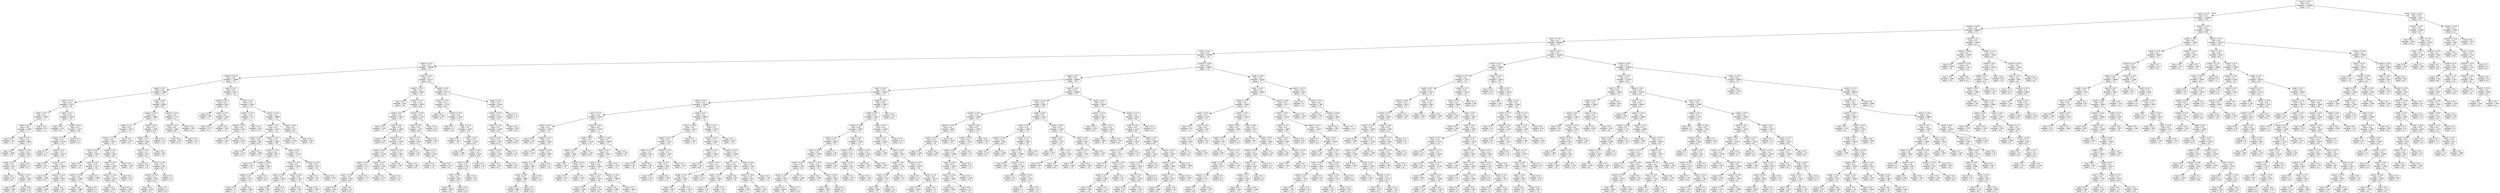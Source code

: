 digraph Tree {
node [shape=box, style="rounded", color="black", fontname=helvetica] ;
edge [fontname=helvetica] ;
0 [label="cont3 <= 0.9\nmse = 0.5\nsamples = 113466\nvalue = 7.9"] ;
1 [label="cont3 <= 0.7\nmse = 0.5\nsamples = 110055\nvalue = 7.9"] ;
0 -> 1 [labeldistance=2.5, labelangle=45, headlabel="True"] ;
2 [label="cont13 <= 0.9\nmse = 0.5\nsamples = 89618\nvalue = 7.9"] ;
1 -> 2 ;
3 [label="cont7 <= 0.5\nmse = 0.5\nsamples = 85268\nvalue = 7.9"] ;
2 -> 3 ;
4 [label="cont1 <= 0.3\nmse = 0.5\nsamples = 53599\nvalue = 7.8"] ;
3 -> 4 ;
5 [label="cont4 <= 0.6\nmse = 0.5\nsamples = 19786\nvalue = 7.9"] ;
4 -> 5 ;
6 [label="cont13 <= 0.4\nmse = 0.5\nsamples = 13659\nvalue = 7.9"] ;
5 -> 6 ;
7 [label="cont6 <= 0.3\nmse = 0.4\nsamples = 7388\nvalue = 7.9"] ;
6 -> 7 ;
8 [label="cont7 <= 0.3\nmse = 0.4\nsamples = 2537\nvalue = 7.8"] ;
7 -> 8 ;
9 [label="cont3 <= 0.7\nmse = 0.4\nsamples = 1081\nvalue = 7.7"] ;
8 -> 9 ;
10 [label="cont8 <= 0.3\nmse = 0.4\nsamples = 1026\nvalue = 7.7"] ;
9 -> 10 ;
11 [label="mse = 0.3\nsamples = 32\nvalue = 7.3"] ;
10 -> 11 ;
12 [label="cont2 <= 0.4\nmse = 0.4\nsamples = 994\nvalue = 7.7"] ;
10 -> 12 ;
13 [label="mse = 0.4\nsamples = 368\nvalue = 7.6"] ;
12 -> 13 ;
14 [label="cont12 <= 0.5\nmse = 0.4\nsamples = 626\nvalue = 7.8"] ;
12 -> 14 ;
15 [label="cont9 <= 0.1\nmse = 0.4\nsamples = 622\nvalue = 7.8"] ;
14 -> 15 ;
16 [label="mse = 0.3\nsamples = 24\nvalue = 8.0"] ;
15 -> 16 ;
17 [label="cont1 <= 0.3\nmse = 0.4\nsamples = 598\nvalue = 7.8"] ;
15 -> 17 ;
18 [label="mse = 0.4\nsamples = 554\nvalue = 7.8"] ;
17 -> 18 ;
19 [label="mse = 0.6\nsamples = 44\nvalue = 7.5"] ;
17 -> 19 ;
20 [label="mse = 0.2\nsamples = 4\nvalue = 8.7"] ;
14 -> 20 ;
21 [label="mse = 0.4\nsamples = 55\nvalue = 7.4"] ;
9 -> 21 ;
22 [label="cont1 <= 0.1\nmse = 0.5\nsamples = 1456\nvalue = 7.9"] ;
8 -> 22 ;
23 [label="mse = 0.4\nsamples = 135\nvalue = 8.1"] ;
22 -> 23 ;
24 [label="cont8 <= 0.9\nmse = 0.5\nsamples = 1321\nvalue = 7.8"] ;
22 -> 24 ;
25 [label="cont14 <= 0.2\nmse = 0.5\nsamples = 1318\nvalue = 7.8"] ;
24 -> 25 ;
26 [label="mse = 0.1\nsamples = 15\nvalue = 8.3"] ;
25 -> 26 ;
27 [label="cont6 <= 0.2\nmse = 0.5\nsamples = 1303\nvalue = 7.8"] ;
25 -> 27 ;
28 [label="mse = 0.5\nsamples = 213\nvalue = 7.6"] ;
27 -> 28 ;
29 [label="cont14 <= 0.3\nmse = 0.5\nsamples = 1090\nvalue = 7.9"] ;
27 -> 29 ;
30 [label="mse = 0.4\nsamples = 236\nvalue = 8.0"] ;
29 -> 30 ;
31 [label="cont13 <= 0.4\nmse = 0.5\nsamples = 854\nvalue = 7.8"] ;
29 -> 31 ;
32 [label="mse = 0.5\nsamples = 593\nvalue = 7.8"] ;
31 -> 32 ;
33 [label="mse = 0.4\nsamples = 261\nvalue = 8.0"] ;
31 -> 33 ;
34 [label="mse = 0.2\nsamples = 3\nvalue = 9.2"] ;
24 -> 34 ;
35 [label="cont8 <= 0.6\nmse = 0.4\nsamples = 4851\nvalue = 8.0"] ;
7 -> 35 ;
36 [label="cont13 <= 0.4\nmse = 0.4\nsamples = 4081\nvalue = 7.9"] ;
35 -> 36 ;
37 [label="cont9 <= 0.4\nmse = 0.4\nsamples = 3373\nvalue = 7.9"] ;
36 -> 37 ;
38 [label="cont11 <= 0.3\nmse = 0.4\nsamples = 3151\nvalue = 7.9"] ;
37 -> 38 ;
39 [label="cont7 <= 0.2\nmse = 0.4\nsamples = 2314\nvalue = 7.9"] ;
38 -> 39 ;
40 [label="mse = 0.5\nsamples = 43\nvalue = 7.6"] ;
39 -> 40 ;
41 [label="cont3 <= 0.6\nmse = 0.4\nsamples = 2271\nvalue = 7.9"] ;
39 -> 41 ;
42 [label="cont12 <= 0.9\nmse = 0.4\nsamples = 1985\nvalue = 7.9"] ;
41 -> 42 ;
43 [label="mse = 0.4\nsamples = 1984\nvalue = 7.9"] ;
42 -> 43 ;
44 [label="mse = 0.0\nsamples = 1\nvalue = 9.7"] ;
42 -> 44 ;
45 [label="mse = 0.5\nsamples = 286\nvalue = 7.7"] ;
41 -> 45 ;
46 [label="cont8 <= 0.5\nmse = 0.4\nsamples = 837\nvalue = 8.0"] ;
38 -> 46 ;
47 [label="cont6 <= 0.5\nmse = 0.4\nsamples = 699\nvalue = 8.0"] ;
46 -> 47 ;
48 [label="cont13 <= 0.4\nmse = 0.4\nsamples = 676\nvalue = 8.0"] ;
47 -> 48 ;
49 [label="mse = 0.4\nsamples = 378\nvalue = 8.1"] ;
48 -> 49 ;
50 [label="mse = 0.3\nsamples = 298\nvalue = 8.0"] ;
48 -> 50 ;
51 [label="mse = 0.4\nsamples = 23\nvalue = 7.6"] ;
47 -> 51 ;
52 [label="mse = 0.4\nsamples = 138\nvalue = 7.8"] ;
46 -> 52 ;
53 [label="mse = 0.5\nsamples = 222\nvalue = 8.1"] ;
37 -> 53 ;
54 [label="cont6 <= 0.4\nmse = 0.3\nsamples = 708\nvalue = 8.0"] ;
36 -> 54 ;
55 [label="cont8 <= 0.5\nmse = 0.3\nsamples = 693\nvalue = 8.0"] ;
54 -> 55 ;
56 [label="cont2 <= 0.4\nmse = 0.3\nsamples = 611\nvalue = 8.1"] ;
55 -> 56 ;
57 [label="mse = 0.5\nsamples = 50\nvalue = 7.8"] ;
56 -> 57 ;
58 [label="cont7 <= 0.5\nmse = 0.3\nsamples = 561\nvalue = 8.1"] ;
56 -> 58 ;
59 [label="cont13 <= 0.4\nmse = 0.3\nsamples = 558\nvalue = 8.1"] ;
58 -> 59 ;
60 [label="mse = 0.3\nsamples = 556\nvalue = 8.1"] ;
59 -> 60 ;
61 [label="mse = 0.1\nsamples = 2\nvalue = 8.9"] ;
59 -> 61 ;
62 [label="mse = 0.4\nsamples = 3\nvalue = 7.4"] ;
58 -> 62 ;
63 [label="mse = 0.5\nsamples = 82\nvalue = 7.9"] ;
55 -> 63 ;
64 [label="mse = 0.3\nsamples = 15\nvalue = 7.6"] ;
54 -> 64 ;
65 [label="cont13 <= 0.4\nmse = 0.4\nsamples = 770\nvalue = 8.1"] ;
35 -> 65 ;
66 [label="cont9 <= 0.3\nmse = 0.4\nsamples = 568\nvalue = 8.0"] ;
65 -> 66 ;
67 [label="mse = 0.4\nsamples = 351\nvalue = 8.1"] ;
66 -> 67 ;
68 [label="mse = 0.5\nsamples = 217\nvalue = 7.9"] ;
66 -> 68 ;
69 [label="mse = 0.3\nsamples = 202\nvalue = 8.2"] ;
65 -> 69 ;
70 [label="cont3 <= 0.3\nmse = 0.5\nsamples = 6271\nvalue = 7.8"] ;
6 -> 70 ;
71 [label="cont10 <= 0.3\nmse = 0.5\nsamples = 810\nvalue = 7.9"] ;
70 -> 71 ;
72 [label="mse = 0.5\nsamples = 282\nvalue = 7.7"] ;
71 -> 72 ;
73 [label="cont4 <= 0.5\nmse = 0.5\nsamples = 528\nvalue = 8.0"] ;
71 -> 73 ;
74 [label="mse = 0.5\nsamples = 372\nvalue = 8.1"] ;
73 -> 74 ;
75 [label="mse = 0.6\nsamples = 156\nvalue = 7.8"] ;
73 -> 75 ;
76 [label="cont2 <= 0.3\nmse = 0.5\nsamples = 5461\nvalue = 7.8"] ;
70 -> 76 ;
77 [label="cont12 <= 0.3\nmse = 0.5\nsamples = 772\nvalue = 7.7"] ;
76 -> 77 ;
78 [label="cont13 <= 0.5\nmse = 0.4\nsamples = 541\nvalue = 7.7"] ;
77 -> 78 ;
79 [label="mse = 0.3\nsamples = 106\nvalue = 7.8"] ;
78 -> 79 ;
80 [label="mse = 0.5\nsamples = 435\nvalue = 7.6"] ;
78 -> 80 ;
81 [label="mse = 0.5\nsamples = 231\nvalue = 7.8"] ;
77 -> 81 ;
82 [label="cont12 <= 0.4\nmse = 0.5\nsamples = 4689\nvalue = 7.8"] ;
76 -> 82 ;
83 [label="cont9 <= 0.2\nmse = 0.5\nsamples = 4172\nvalue = 7.8"] ;
82 -> 83 ;
84 [label="cont4 <= 0.2\nmse = 0.4\nsamples = 585\nvalue = 8.0"] ;
83 -> 84 ;
85 [label="mse = 0.4\nsamples = 216\nvalue = 8.1"] ;
84 -> 85 ;
86 [label="mse = 0.4\nsamples = 369\nvalue = 7.9"] ;
84 -> 86 ;
87 [label="cont12 <= 0.3\nmse = 0.5\nsamples = 3587\nvalue = 7.8"] ;
83 -> 87 ;
88 [label="cont11 <= 0.2\nmse = 0.4\nsamples = 857\nvalue = 7.9"] ;
87 -> 88 ;
89 [label="mse = 0.5\nsamples = 273\nvalue = 7.8"] ;
88 -> 89 ;
90 [label="cont14 <= 0.8\nmse = 0.4\nsamples = 584\nvalue = 7.9"] ;
88 -> 90 ;
91 [label="cont9 <= 0.2\nmse = 0.4\nsamples = 573\nvalue = 7.9"] ;
90 -> 91 ;
92 [label="mse = 0.1\nsamples = 5\nvalue = 7.1"] ;
91 -> 92 ;
93 [label="mse = 0.4\nsamples = 568\nvalue = 7.9"] ;
91 -> 93 ;
94 [label="mse = 0.2\nsamples = 11\nvalue = 8.3"] ;
90 -> 94 ;
95 [label="cont8 <= 0.6\nmse = 0.5\nsamples = 2730\nvalue = 7.7"] ;
87 -> 95 ;
96 [label="cont12 <= 0.3\nmse = 0.5\nsamples = 2183\nvalue = 7.7"] ;
95 -> 96 ;
97 [label="cont2 <= 0.8\nmse = 0.4\nsamples = 569\nvalue = 7.6"] ;
96 -> 97 ;
98 [label="mse = 0.4\nsamples = 567\nvalue = 7.6"] ;
97 -> 98 ;
99 [label="mse = 0.0\nsamples = 2\nvalue = 6.1"] ;
97 -> 99 ;
100 [label="cont2 <= 0.6\nmse = 0.5\nsamples = 1614\nvalue = 7.8"] ;
96 -> 100 ;
101 [label="mse = 0.4\nsamples = 567\nvalue = 7.8"] ;
100 -> 101 ;
102 [label="mse = 0.5\nsamples = 1047\nvalue = 7.7"] ;
100 -> 102 ;
103 [label="cont10 <= 0.4\nmse = 0.5\nsamples = 547\nvalue = 7.8"] ;
95 -> 103 ;
104 [label="mse = 0.4\nsamples = 327\nvalue = 7.9"] ;
103 -> 104 ;
105 [label="mse = 0.5\nsamples = 220\nvalue = 7.7"] ;
103 -> 105 ;
106 [label="cont4 <= 0.4\nmse = 0.5\nsamples = 517\nvalue = 8.0"] ;
82 -> 106 ;
107 [label="mse = 0.5\nsamples = 334\nvalue = 8.1"] ;
106 -> 107 ;
108 [label="mse = 0.6\nsamples = 183\nvalue = 7.8"] ;
106 -> 108 ;
109 [label="cont5 <= 0.5\nmse = 0.4\nsamples = 6127\nvalue = 8.0"] ;
5 -> 109 ;
110 [label="cont12 <= 0.2\nmse = 0.4\nsamples = 2952\nvalue = 7.9"] ;
109 -> 110 ;
111 [label="mse = 0.4\nsamples = 297\nvalue = 7.8"] ;
110 -> 111 ;
112 [label="cont14 <= 0.7\nmse = 0.4\nsamples = 2655\nvalue = 8.0"] ;
110 -> 112 ;
113 [label="cont9 <= 0.2\nmse = 0.4\nsamples = 1923\nvalue = 7.9"] ;
112 -> 113 ;
114 [label="mse = 0.3\nsamples = 120\nvalue = 7.7"] ;
113 -> 114 ;
115 [label="cont8 <= 0.2\nmse = 0.4\nsamples = 1803\nvalue = 8.0"] ;
113 -> 115 ;
116 [label="mse = 0.2\nsamples = 20\nvalue = 8.5"] ;
115 -> 116 ;
117 [label="cont13 <= 0.5\nmse = 0.4\nsamples = 1783\nvalue = 7.9"] ;
115 -> 117 ;
118 [label="cont8 <= 0.5\nmse = 0.4\nsamples = 1278\nvalue = 8.0"] ;
117 -> 118 ;
119 [label="cont1 <= 0.3\nmse = 0.4\nsamples = 773\nvalue = 7.9"] ;
118 -> 119 ;
120 [label="cont7 <= 0.4\nmse = 0.4\nsamples = 694\nvalue = 8.0"] ;
119 -> 120 ;
121 [label="mse = 0.4\nsamples = 643\nvalue = 8.0"] ;
120 -> 121 ;
122 [label="mse = 0.5\nsamples = 51\nvalue = 8.3"] ;
120 -> 122 ;
123 [label="mse = 0.4\nsamples = 79\nvalue = 7.7"] ;
119 -> 123 ;
124 [label="cont5 <= 0.5\nmse = 0.4\nsamples = 505\nvalue = 8.1"] ;
118 -> 124 ;
125 [label="mse = 0.4\nsamples = 474\nvalue = 8.1"] ;
124 -> 125 ;
126 [label="mse = 0.3\nsamples = 31\nvalue = 7.6"] ;
124 -> 126 ;
127 [label="cont10 <= 0.4\nmse = 0.5\nsamples = 505\nvalue = 7.8"] ;
117 -> 127 ;
128 [label="mse = 0.4\nsamples = 340\nvalue = 7.7"] ;
127 -> 128 ;
129 [label="mse = 0.4\nsamples = 165\nvalue = 8.0"] ;
127 -> 129 ;
130 [label="cont12 <= 0.6\nmse = 0.4\nsamples = 732\nvalue = 8.0"] ;
112 -> 130 ;
131 [label="cont4 <= 0.9\nmse = 0.4\nsamples = 707\nvalue = 8.0"] ;
130 -> 131 ;
132 [label="cont7 <= 0.2\nmse = 0.4\nsamples = 603\nvalue = 8.1"] ;
131 -> 132 ;
133 [label="mse = 0.3\nsamples = 53\nvalue = 7.8"] ;
132 -> 133 ;
134 [label="cont6 <= 0.3\nmse = 0.4\nsamples = 550\nvalue = 8.1"] ;
132 -> 134 ;
135 [label="mse = 0.4\nsamples = 137\nvalue = 7.9"] ;
134 -> 135 ;
136 [label="mse = 0.4\nsamples = 413\nvalue = 8.1"] ;
134 -> 136 ;
137 [label="mse = 0.4\nsamples = 104\nvalue = 7.9"] ;
131 -> 137 ;
138 [label="mse = 0.4\nsamples = 25\nvalue = 8.6"] ;
130 -> 138 ;
139 [label="cont8 <= 0.6\nmse = 0.4\nsamples = 3175\nvalue = 8.1"] ;
109 -> 139 ;
140 [label="cont13 <= 0.3\nmse = 0.4\nsamples = 1729\nvalue = 8.0"] ;
139 -> 140 ;
141 [label="mse = 0.4\nsamples = 290\nvalue = 8.1"] ;
140 -> 141 ;
142 [label="cont13 <= 0.3\nmse = 0.4\nsamples = 1439\nvalue = 7.9"] ;
140 -> 142 ;
143 [label="mse = 0.1\nsamples = 4\nvalue = 6.8"] ;
142 -> 143 ;
144 [label="cont6 <= 0.3\nmse = 0.4\nsamples = 1435\nvalue = 7.9"] ;
142 -> 144 ;
145 [label="mse = 0.4\nsamples = 331\nvalue = 7.8"] ;
144 -> 145 ;
146 [label="cont2 <= 0.4\nmse = 0.4\nsamples = 1104\nvalue = 8.0"] ;
144 -> 146 ;
147 [label="mse = 0.5\nsamples = 298\nvalue = 7.8"] ;
146 -> 147 ;
148 [label="cont3 <= 0.6\nmse = 0.4\nsamples = 806\nvalue = 8.0"] ;
146 -> 148 ;
149 [label="cont5 <= 0.9\nmse = 0.4\nsamples = 764\nvalue = 8.0"] ;
148 -> 149 ;
150 [label="cont7 <= 0.5\nmse = 0.4\nsamples = 665\nvalue = 8.1"] ;
149 -> 150 ;
151 [label="mse = 0.4\nsamples = 660\nvalue = 8.1"] ;
150 -> 151 ;
152 [label="mse = 0.5\nsamples = 5\nvalue = 8.9"] ;
150 -> 152 ;
153 [label="mse = 0.3\nsamples = 99\nvalue = 7.8"] ;
149 -> 153 ;
154 [label="mse = 0.5\nsamples = 42\nvalue = 7.7"] ;
148 -> 154 ;
155 [label="cont8 <= 0.9\nmse = 0.4\nsamples = 1446\nvalue = 8.2"] ;
139 -> 155 ;
156 [label="cont13 <= 0.4\nmse = 0.4\nsamples = 1415\nvalue = 8.2"] ;
155 -> 156 ;
157 [label="cont13 <= 0.4\nmse = 0.4\nsamples = 1020\nvalue = 8.2"] ;
156 -> 157 ;
158 [label="cont7 <= 0.5\nmse = 0.4\nsamples = 782\nvalue = 8.2"] ;
157 -> 158 ;
159 [label="cont12 <= 0.3\nmse = 0.4\nsamples = 768\nvalue = 8.2"] ;
158 -> 159 ;
160 [label="mse = 0.4\nsamples = 441\nvalue = 8.1"] ;
159 -> 160 ;
161 [label="mse = 0.4\nsamples = 327\nvalue = 8.3"] ;
159 -> 161 ;
162 [label="mse = 0.7\nsamples = 14\nvalue = 7.8"] ;
158 -> 162 ;
163 [label="mse = 0.4\nsamples = 238\nvalue = 8.4"] ;
157 -> 163 ;
164 [label="mse = 0.4\nsamples = 395\nvalue = 8.0"] ;
156 -> 164 ;
165 [label="mse = 0.7\nsamples = 31\nvalue = 7.7"] ;
155 -> 165 ;
166 [label="cont14 <= 0.8\nmse = 0.5\nsamples = 33813\nvalue = 7.8"] ;
4 -> 166 ;
167 [label="cont4 <= 0.7\nmse = 0.5\nsamples = 28584\nvalue = 7.8"] ;
166 -> 167 ;
168 [label="cont7 <= 0.4\nmse = 0.5\nsamples = 17952\nvalue = 7.8"] ;
167 -> 168 ;
169 [label="cont2 <= 0.4\nmse = 0.5\nsamples = 12569\nvalue = 7.8"] ;
168 -> 169 ;
170 [label="cont7 <= 0.3\nmse = 0.5\nsamples = 6533\nvalue = 7.7"] ;
169 -> 170 ;
171 [label="cont10 <= 0.2\nmse = 0.5\nsamples = 1200\nvalue = 7.6"] ;
170 -> 171 ;
172 [label="mse = 0.4\nsamples = 18\nvalue = 8.2"] ;
171 -> 172 ;
173 [label="cont14 <= 0.3\nmse = 0.5\nsamples = 1182\nvalue = 7.6"] ;
171 -> 173 ;
174 [label="mse = 0.5\nsamples = 224\nvalue = 7.7"] ;
173 -> 174 ;
175 [label="cont10 <= 0.8\nmse = 0.5\nsamples = 958\nvalue = 7.6"] ;
173 -> 175 ;
176 [label="cont12 <= 1.0\nmse = 0.5\nsamples = 887\nvalue = 7.6"] ;
175 -> 176 ;
177 [label="cont4 <= 0.6\nmse = 0.5\nsamples = 886\nvalue = 7.6"] ;
176 -> 177 ;
178 [label="mse = 0.5\nsamples = 881\nvalue = 7.6"] ;
177 -> 178 ;
179 [label="mse = 0.5\nsamples = 5\nvalue = 8.5"] ;
177 -> 179 ;
180 [label="mse = -0.0\nsamples = 1\nvalue = 9.5"] ;
176 -> 180 ;
181 [label="mse = 0.4\nsamples = 71\nvalue = 7.8"] ;
175 -> 181 ;
182 [label="cont13 <= 0.3\nmse = 0.5\nsamples = 5333\nvalue = 7.7"] ;
170 -> 182 ;
183 [label="cont9 <= 0.4\nmse = 0.5\nsamples = 1135\nvalue = 7.8"] ;
182 -> 183 ;
184 [label="cont4 <= 0.2\nmse = 0.5\nsamples = 938\nvalue = 7.8"] ;
183 -> 184 ;
185 [label="mse = 0.5\nsamples = 276\nvalue = 7.9"] ;
184 -> 185 ;
186 [label="cont14 <= 0.4\nmse = 0.5\nsamples = 662\nvalue = 7.7"] ;
184 -> 186 ;
187 [label="mse = 0.4\nsamples = 313\nvalue = 7.6"] ;
186 -> 187 ;
188 [label="mse = 0.5\nsamples = 349\nvalue = 7.8"] ;
186 -> 188 ;
189 [label="mse = 0.5\nsamples = 197\nvalue = 8.0"] ;
183 -> 189 ;
190 [label="cont13 <= 0.9\nmse = 0.5\nsamples = 4198\nvalue = 7.7"] ;
182 -> 190 ;
191 [label="cont6 <= 0.7\nmse = 0.5\nsamples = 4011\nvalue = 7.7"] ;
190 -> 191 ;
192 [label="cont3 <= 0.2\nmse = 0.5\nsamples = 3641\nvalue = 7.7"] ;
191 -> 192 ;
193 [label="cont3 <= 0.2\nmse = 0.4\nsamples = 542\nvalue = 7.8"] ;
192 -> 193 ;
194 [label="mse = 0.4\nsamples = 508\nvalue = 7.8"] ;
193 -> 194 ;
195 [label="mse = 0.3\nsamples = 34\nvalue = 8.2"] ;
193 -> 195 ;
196 [label="cont11 <= 0.2\nmse = 0.5\nsamples = 3099\nvalue = 7.7"] ;
192 -> 196 ;
197 [label="mse = 0.5\nsamples = 288\nvalue = 7.5"] ;
196 -> 197 ;
198 [label="mse = 0.5\nsamples = 2811\nvalue = 7.7"] ;
196 -> 198 ;
199 [label="mse = 0.4\nsamples = 370\nvalue = 7.6"] ;
191 -> 199 ;
200 [label="mse = 0.4\nsamples = 187\nvalue = 7.9"] ;
190 -> 200 ;
201 [label="cont8 <= 0.3\nmse = 0.5\nsamples = 6036\nvalue = 7.8"] ;
169 -> 201 ;
202 [label="cont11 <= 0.4\nmse = 0.5\nsamples = 1513\nvalue = 7.9"] ;
201 -> 202 ;
203 [label="cont12 <= 0.3\nmse = 0.5\nsamples = 1372\nvalue = 7.9"] ;
202 -> 203 ;
204 [label="cont5 <= 0.3\nmse = 0.5\nsamples = 624\nvalue = 7.8"] ;
203 -> 204 ;
205 [label="mse = 0.4\nsamples = 227\nvalue = 7.9"] ;
204 -> 205 ;
206 [label="mse = 0.6\nsamples = 397\nvalue = 7.8"] ;
204 -> 206 ;
207 [label="cont13 <= 0.4\nmse = 0.5\nsamples = 748\nvalue = 7.9"] ;
203 -> 207 ;
208 [label="cont4 <= 0.2\nmse = 0.5\nsamples = 626\nvalue = 8.0"] ;
207 -> 208 ;
209 [label="mse = 0.4\nsamples = 223\nvalue = 8.1"] ;
208 -> 209 ;
210 [label="mse = 0.5\nsamples = 403\nvalue = 7.9"] ;
208 -> 210 ;
211 [label="mse = 0.5\nsamples = 122\nvalue = 7.7"] ;
207 -> 211 ;
212 [label="mse = 0.5\nsamples = 141\nvalue = 7.6"] ;
202 -> 212 ;
213 [label="cont6 <= 0.7\nmse = 0.5\nsamples = 4523\nvalue = 7.8"] ;
201 -> 213 ;
214 [label="cont13 <= 0.4\nmse = 0.5\nsamples = 4104\nvalue = 7.8"] ;
213 -> 214 ;
215 [label="cont10 <= 0.3\nmse = 0.5\nsamples = 2445\nvalue = 7.8"] ;
214 -> 215 ;
216 [label="mse = 0.5\nsamples = 314\nvalue = 8.0"] ;
215 -> 216 ;
217 [label="cont14 <= 0.7\nmse = 0.5\nsamples = 2131\nvalue = 7.8"] ;
215 -> 217 ;
218 [label="cont8 <= 0.4\nmse = 0.5\nsamples = 2013\nvalue = 7.8"] ;
217 -> 218 ;
219 [label="mse = 0.6\nsamples = 643\nvalue = 7.6"] ;
218 -> 219 ;
220 [label="mse = 0.5\nsamples = 1370\nvalue = 7.8"] ;
218 -> 220 ;
221 [label="mse = 0.5\nsamples = 118\nvalue = 8.0"] ;
217 -> 221 ;
222 [label="cont12 <= 0.4\nmse = 0.5\nsamples = 1659\nvalue = 7.7"] ;
214 -> 222 ;
223 [label="cont1 <= 0.7\nmse = 0.5\nsamples = 890\nvalue = 7.6"] ;
222 -> 223 ;
224 [label="cont5 <= 0.3\nmse = 0.5\nsamples = 806\nvalue = 7.6"] ;
223 -> 224 ;
225 [label="mse = 0.4\nsamples = 55\nvalue = 7.4"] ;
224 -> 225 ;
226 [label="mse = 0.5\nsamples = 751\nvalue = 7.6"] ;
224 -> 226 ;
227 [label="mse = 0.6\nsamples = 84\nvalue = 7.8"] ;
223 -> 227 ;
228 [label="cont4 <= 0.6\nmse = 0.5\nsamples = 769\nvalue = 7.8"] ;
222 -> 228 ;
229 [label="cont11 <= 0.4\nmse = 0.5\nsamples = 627\nvalue = 7.8"] ;
228 -> 229 ;
230 [label="mse = 0.5\nsamples = 293\nvalue = 7.7"] ;
229 -> 230 ;
231 [label="mse = 0.5\nsamples = 334\nvalue = 8.0"] ;
229 -> 231 ;
232 [label="mse = 0.6\nsamples = 142\nvalue = 7.5"] ;
228 -> 232 ;
233 [label="mse = 0.5\nsamples = 419\nvalue = 7.9"] ;
213 -> 233 ;
234 [label="cont6 <= 0.9\nmse = 0.5\nsamples = 5383\nvalue = 7.8"] ;
168 -> 234 ;
235 [label="cont9 <= 0.5\nmse = 0.5\nsamples = 5252\nvalue = 7.8"] ;
234 -> 235 ;
236 [label="cont10 <= 0.5\nmse = 0.6\nsamples = 2987\nvalue = 7.9"] ;
235 -> 236 ;
237 [label="cont4 <= 0.6\nmse = 0.6\nsamples = 1878\nvalue = 7.8"] ;
236 -> 237 ;
238 [label="cont3 <= 0.6\nmse = 0.5\nsamples = 1798\nvalue = 7.8"] ;
237 -> 238 ;
239 [label="cont3 <= 0.5\nmse = 0.5\nsamples = 944\nvalue = 7.9"] ;
238 -> 239 ;
240 [label="cont4 <= 0.6\nmse = 0.5\nsamples = 676\nvalue = 7.8"] ;
239 -> 240 ;
241 [label="mse = 0.5\nsamples = 669\nvalue = 7.9"] ;
240 -> 241 ;
242 [label="mse = 0.7\nsamples = 7\nvalue = 6.9"] ;
240 -> 242 ;
243 [label="mse = 0.5\nsamples = 268\nvalue = 8.0"] ;
239 -> 243 ;
244 [label="cont11 <= 0.3\nmse = 0.6\nsamples = 854\nvalue = 7.8"] ;
238 -> 244 ;
245 [label="mse = 0.6\nsamples = 258\nvalue = 7.6"] ;
244 -> 245 ;
246 [label="cont7 <= 0.5\nmse = 0.6\nsamples = 596\nvalue = 7.8"] ;
244 -> 246 ;
247 [label="mse = 0.6\nsamples = 593\nvalue = 7.8"] ;
246 -> 247 ;
248 [label="mse = 0.1\nsamples = 3\nvalue = 8.7"] ;
246 -> 248 ;
249 [label="mse = 0.7\nsamples = 80\nvalue = 8.1"] ;
237 -> 249 ;
250 [label="cont2 <= 0.6\nmse = 0.6\nsamples = 1109\nvalue = 7.9"] ;
236 -> 250 ;
251 [label="cont12 <= 0.3\nmse = 0.5\nsamples = 571\nvalue = 7.9"] ;
250 -> 251 ;
252 [label="mse = 0.5\nsamples = 50\nvalue = 7.5"] ;
251 -> 252 ;
253 [label="cont9 <= 0.4\nmse = 0.5\nsamples = 521\nvalue = 7.9"] ;
251 -> 253 ;
254 [label="mse = 0.5\nsamples = 373\nvalue = 8.0"] ;
253 -> 254 ;
255 [label="mse = 0.5\nsamples = 148\nvalue = 7.8"] ;
253 -> 255 ;
256 [label="cont13 <= 0.5\nmse = 0.6\nsamples = 538\nvalue = 8.0"] ;
250 -> 256 ;
257 [label="mse = 0.6\nsamples = 293\nvalue = 7.9"] ;
256 -> 257 ;
258 [label="mse = 0.6\nsamples = 245\nvalue = 8.2"] ;
256 -> 258 ;
259 [label="cont3 <= 0.7\nmse = 0.5\nsamples = 2265\nvalue = 7.8"] ;
235 -> 259 ;
260 [label="cont3 <= 0.2\nmse = 0.5\nsamples = 2255\nvalue = 7.8"] ;
259 -> 260 ;
261 [label="mse = 0.4\nsamples = 428\nvalue = 7.9"] ;
260 -> 261 ;
262 [label="cont2 <= 0.4\nmse = 0.5\nsamples = 1827\nvalue = 7.7"] ;
260 -> 262 ;
263 [label="cont6 <= 0.9\nmse = 0.4\nsamples = 748\nvalue = 7.6"] ;
262 -> 263 ;
264 [label="cont1 <= 0.9\nmse = 0.4\nsamples = 705\nvalue = 7.6"] ;
263 -> 264 ;
265 [label="mse = 0.4\nsamples = 694\nvalue = 7.6"] ;
264 -> 265 ;
266 [label="mse = 0.2\nsamples = 11\nvalue = 6.9"] ;
264 -> 266 ;
267 [label="mse = 0.4\nsamples = 43\nvalue = 7.3"] ;
263 -> 267 ;
268 [label="cont13 <= 0.3\nmse = 0.5\nsamples = 1079\nvalue = 7.8"] ;
262 -> 268 ;
269 [label="mse = 0.6\nsamples = 6\nvalue = 8.7"] ;
268 -> 269 ;
270 [label="cont5 <= 1.0\nmse = 0.5\nsamples = 1073\nvalue = 7.8"] ;
268 -> 270 ;
271 [label="mse = 0.5\nsamples = 1026\nvalue = 7.8"] ;
270 -> 271 ;
272 [label="mse = 0.5\nsamples = 47\nvalue = 7.5"] ;
270 -> 272 ;
273 [label="mse = 0.3\nsamples = 10\nvalue = 8.7"] ;
259 -> 273 ;
274 [label="mse = 0.5\nsamples = 131\nvalue = 8.1"] ;
234 -> 274 ;
275 [label="cont3 <= 0.4\nmse = 0.5\nsamples = 10632\nvalue = 7.9"] ;
167 -> 275 ;
276 [label="cont14 <= 0.4\nmse = 0.5\nsamples = 5813\nvalue = 7.8"] ;
275 -> 276 ;
277 [label="cont13 <= 0.4\nmse = 0.4\nsamples = 2599\nvalue = 7.8"] ;
276 -> 277 ;
278 [label="cont10 <= 0.5\nmse = 0.4\nsamples = 964\nvalue = 7.9"] ;
277 -> 278 ;
279 [label="cont5 <= 0.5\nmse = 0.4\nsamples = 631\nvalue = 7.9"] ;
278 -> 279 ;
280 [label="mse = 0.4\nsamples = 328\nvalue = 7.8"] ;
279 -> 280 ;
281 [label="mse = 0.4\nsamples = 303\nvalue = 8.0"] ;
279 -> 281 ;
282 [label="mse = 0.4\nsamples = 333\nvalue = 7.8"] ;
278 -> 282 ;
283 [label="cont6 <= 0.8\nmse = 0.5\nsamples = 1635\nvalue = 7.8"] ;
277 -> 283 ;
284 [label="cont10 <= 0.9\nmse = 0.5\nsamples = 1312\nvalue = 7.7"] ;
283 -> 284 ;
285 [label="cont6 <= 0.8\nmse = 0.5\nsamples = 1280\nvalue = 7.7"] ;
284 -> 285 ;
286 [label="cont2 <= 0.6\nmse = 0.5\nsamples = 1204\nvalue = 7.8"] ;
285 -> 286 ;
287 [label="cont13 <= 0.8\nmse = 0.5\nsamples = 966\nvalue = 7.7"] ;
286 -> 287 ;
288 [label="mse = 0.4\nsamples = 819\nvalue = 7.7"] ;
287 -> 288 ;
289 [label="mse = 0.5\nsamples = 147\nvalue = 7.9"] ;
287 -> 289 ;
290 [label="mse = 0.5\nsamples = 238\nvalue = 7.9"] ;
286 -> 290 ;
291 [label="mse = 0.5\nsamples = 76\nvalue = 7.5"] ;
285 -> 291 ;
292 [label="mse = 0.6\nsamples = 32\nvalue = 7.3"] ;
284 -> 292 ;
293 [label="mse = 0.5\nsamples = 323\nvalue = 7.9"] ;
283 -> 293 ;
294 [label="cont9 <= 0.6\nmse = 0.5\nsamples = 3214\nvalue = 7.9"] ;
276 -> 294 ;
295 [label="cont3 <= 0.2\nmse = 0.4\nsamples = 1652\nvalue = 7.9"] ;
294 -> 295 ;
296 [label="cont14 <= 0.6\nmse = 0.4\nsamples = 585\nvalue = 8.0"] ;
295 -> 296 ;
297 [label="mse = 0.4\nsamples = 137\nvalue = 8.2"] ;
296 -> 297 ;
298 [label="mse = 0.4\nsamples = 448\nvalue = 8.0"] ;
296 -> 298 ;
299 [label="cont12 <= 1.0\nmse = 0.4\nsamples = 1067\nvalue = 7.9"] ;
295 -> 299 ;
300 [label="cont2 <= 0.2\nmse = 0.4\nsamples = 1066\nvalue = 7.9"] ;
299 -> 300 ;
301 [label="mse = 0.4\nsamples = 330\nvalue = 7.8"] ;
300 -> 301 ;
302 [label="cont13 <= 0.3\nmse = 0.4\nsamples = 736\nvalue = 7.9"] ;
300 -> 302 ;
303 [label="mse = 0.1\nsamples = 16\nvalue = 8.4"] ;
302 -> 303 ;
304 [label="cont10 <= 0.2\nmse = 0.4\nsamples = 720\nvalue = 7.9"] ;
302 -> 304 ;
305 [label="mse = 0.3\nsamples = 3\nvalue = 7.1"] ;
304 -> 305 ;
306 [label="mse = 0.4\nsamples = 717\nvalue = 7.9"] ;
304 -> 306 ;
307 [label="mse = -0.0\nsamples = 1\nvalue = 6.4"] ;
299 -> 307 ;
308 [label="cont4 <= 0.8\nmse = 0.5\nsamples = 1562\nvalue = 7.8"] ;
294 -> 308 ;
309 [label="cont8 <= 0.5\nmse = 0.5\nsamples = 735\nvalue = 7.9"] ;
308 -> 309 ;
310 [label="mse = 0.4\nsamples = 207\nvalue = 7.7"] ;
309 -> 310 ;
311 [label="cont7 <= 0.3\nmse = 0.6\nsamples = 528\nvalue = 7.9"] ;
309 -> 311 ;
312 [label="mse = 0.5\nsamples = 86\nvalue = 7.7"] ;
311 -> 312 ;
313 [label="mse = 0.5\nsamples = 442\nvalue = 8.0"] ;
311 -> 313 ;
314 [label="cont5 <= 0.8\nmse = 0.5\nsamples = 827\nvalue = 7.8"] ;
308 -> 314 ;
315 [label="cont3 <= 0.3\nmse = 0.5\nsamples = 724\nvalue = 7.7"] ;
314 -> 315 ;
316 [label="mse = 0.4\nsamples = 418\nvalue = 7.8"] ;
315 -> 316 ;
317 [label="mse = 0.5\nsamples = 306\nvalue = 7.6"] ;
315 -> 317 ;
318 [label="mse = 0.4\nsamples = 103\nvalue = 7.9"] ;
314 -> 318 ;
319 [label="cont4 <= 0.8\nmse = 0.5\nsamples = 4819\nvalue = 7.9"] ;
275 -> 319 ;
320 [label="cont13 <= 0.3\nmse = 0.5\nsamples = 692\nvalue = 7.8"] ;
319 -> 320 ;
321 [label="mse = 0.5\nsamples = 148\nvalue = 8.0"] ;
320 -> 321 ;
322 [label="cont1 <= 0.7\nmse = 0.6\nsamples = 544\nvalue = 7.8"] ;
320 -> 322 ;
323 [label="mse = 0.6\nsamples = 480\nvalue = 7.8"] ;
322 -> 323 ;
324 [label="mse = 0.5\nsamples = 64\nvalue = 8.1"] ;
322 -> 324 ;
325 [label="cont12 <= 1.0\nmse = 0.5\nsamples = 4127\nvalue = 8.0"] ;
319 -> 325 ;
326 [label="cont2 <= 0.4\nmse = 0.5\nsamples = 4113\nvalue = 8.0"] ;
325 -> 326 ;
327 [label="cont13 <= 0.4\nmse = 0.4\nsamples = 1545\nvalue = 7.9"] ;
326 -> 327 ;
328 [label="cont12 <= 0.2\nmse = 0.4\nsamples = 1272\nvalue = 7.9"] ;
327 -> 328 ;
329 [label="mse = 0.7\nsamples = 41\nvalue = 7.6"] ;
328 -> 329 ;
330 [label="cont10 <= 0.5\nmse = 0.4\nsamples = 1231\nvalue = 7.9"] ;
328 -> 330 ;
331 [label="cont6 <= 0.3\nmse = 0.4\nsamples = 984\nvalue = 8.0"] ;
330 -> 331 ;
332 [label="mse = 0.4\nsamples = 269\nvalue = 7.8"] ;
331 -> 332 ;
333 [label="mse = 0.4\nsamples = 715\nvalue = 8.0"] ;
331 -> 333 ;
334 [label="mse = 0.4\nsamples = 247\nvalue = 7.8"] ;
330 -> 334 ;
335 [label="mse = 0.4\nsamples = 273\nvalue = 7.8"] ;
327 -> 335 ;
336 [label="cont8 <= 0.6\nmse = 0.5\nsamples = 2568\nvalue = 8.0"] ;
326 -> 336 ;
337 [label="cont6 <= 0.7\nmse = 0.5\nsamples = 1531\nvalue = 8.0"] ;
336 -> 337 ;
338 [label="cont11 <= 0.9\nmse = 0.5\nsamples = 1506\nvalue = 7.9"] ;
337 -> 338 ;
339 [label="cont1 <= 0.4\nmse = 0.5\nsamples = 1500\nvalue = 8.0"] ;
338 -> 339 ;
340 [label="mse = 0.4\nsamples = 87\nvalue = 8.2"] ;
339 -> 340 ;
341 [label="mse = 0.5\nsamples = 1413\nvalue = 7.9"] ;
339 -> 341 ;
342 [label="mse = 0.2\nsamples = 6\nvalue = 6.9"] ;
338 -> 342 ;
343 [label="mse = 0.6\nsamples = 25\nvalue = 8.4"] ;
337 -> 343 ;
344 [label="cont11 <= 0.5\nmse = 0.5\nsamples = 1037\nvalue = 8.0"] ;
336 -> 344 ;
345 [label="cont13 <= 0.4\nmse = 0.5\nsamples = 869\nvalue = 8.1"] ;
344 -> 345 ;
346 [label="cont12 <= 0.7\nmse = 0.4\nsamples = 620\nvalue = 8.1"] ;
345 -> 346 ;
347 [label="mse = 0.4\nsamples = 606\nvalue = 8.2"] ;
346 -> 347 ;
348 [label="mse = 0.6\nsamples = 14\nvalue = 7.7"] ;
346 -> 348 ;
349 [label="mse = 0.5\nsamples = 249\nvalue = 7.9"] ;
345 -> 349 ;
350 [label="mse = 0.6\nsamples = 168\nvalue = 7.9"] ;
344 -> 350 ;
351 [label="mse = 0.3\nsamples = 14\nvalue = 8.7"] ;
325 -> 351 ;
352 [label="cont4 <= 0.8\nmse = 0.5\nsamples = 5229\nvalue = 7.7"] ;
166 -> 352 ;
353 [label="cont2 <= 0.4\nmse = 0.5\nsamples = 4443\nvalue = 7.7"] ;
352 -> 353 ;
354 [label="cont6 <= 0.3\nmse = 0.5\nsamples = 2066\nvalue = 7.6"] ;
353 -> 354 ;
355 [label="cont1 <= 0.4\nmse = 0.5\nsamples = 610\nvalue = 7.5"] ;
354 -> 355 ;
356 [label="mse = 0.3\nsamples = 53\nvalue = 7.9"] ;
355 -> 356 ;
357 [label="cont7 <= 0.4\nmse = 0.5\nsamples = 557\nvalue = 7.5"] ;
355 -> 357 ;
358 [label="cont4 <= 0.2\nmse = 0.4\nsamples = 504\nvalue = 7.5"] ;
357 -> 358 ;
359 [label="mse = 0.3\nsamples = 12\nvalue = 8.2"] ;
358 -> 359 ;
360 [label="mse = 0.4\nsamples = 492\nvalue = 7.4"] ;
358 -> 360 ;
361 [label="mse = 0.5\nsamples = 53\nvalue = 7.8"] ;
357 -> 361 ;
362 [label="cont4 <= 0.5\nmse = 0.4\nsamples = 1456\nvalue = 7.7"] ;
354 -> 362 ;
363 [label="cont9 <= 0.9\nmse = 0.4\nsamples = 784\nvalue = 7.7"] ;
362 -> 363 ;
364 [label="cont8 <= 0.3\nmse = 0.4\nsamples = 781\nvalue = 7.7"] ;
363 -> 364 ;
365 [label="mse = 0.5\nsamples = 66\nvalue = 7.4"] ;
364 -> 365 ;
366 [label="cont4 <= 0.5\nmse = 0.4\nsamples = 715\nvalue = 7.8"] ;
364 -> 366 ;
367 [label="cont9 <= 0.9\nmse = 0.4\nsamples = 573\nvalue = 7.7"] ;
366 -> 367 ;
368 [label="cont14 <= 0.8\nmse = 0.4\nsamples = 571\nvalue = 7.7"] ;
367 -> 368 ;
369 [label="mse = 0.3\nsamples = 4\nvalue = 6.8"] ;
368 -> 369 ;
370 [label="mse = 0.4\nsamples = 567\nvalue = 7.7"] ;
368 -> 370 ;
371 [label="mse = 0.0\nsamples = 2\nvalue = 6.9"] ;
367 -> 371 ;
372 [label="mse = 0.4\nsamples = 142\nvalue = 7.9"] ;
366 -> 372 ;
373 [label="mse = 0.0\nsamples = 3\nvalue = 6.6"] ;
363 -> 373 ;
374 [label="cont1 <= 0.4\nmse = 0.5\nsamples = 672\nvalue = 7.6"] ;
362 -> 374 ;
375 [label="mse = 0.5\nsamples = 26\nvalue = 7.2"] ;
374 -> 375 ;
376 [label="cont5 <= 0.9\nmse = 0.5\nsamples = 646\nvalue = 7.6"] ;
374 -> 376 ;
377 [label="cont14 <= 0.9\nmse = 0.4\nsamples = 618\nvalue = 7.6"] ;
376 -> 377 ;
378 [label="cont2 <= 0.4\nmse = 0.4\nsamples = 607\nvalue = 7.6"] ;
377 -> 378 ;
379 [label="cont8 <= 0.7\nmse = 0.4\nsamples = 604\nvalue = 7.6"] ;
378 -> 379 ;
380 [label="mse = 0.4\nsamples = 356\nvalue = 7.5"] ;
379 -> 380 ;
381 [label="mse = 0.4\nsamples = 248\nvalue = 7.7"] ;
379 -> 381 ;
382 [label="mse = 0.1\nsamples = 3\nvalue = 6.9"] ;
378 -> 382 ;
383 [label="mse = 0.2\nsamples = 11\nvalue = 8.1"] ;
377 -> 383 ;
384 [label="mse = 0.4\nsamples = 28\nvalue = 8.0"] ;
376 -> 384 ;
385 [label="cont13 <= 0.8\nmse = 0.5\nsamples = 2377\nvalue = 7.7"] ;
353 -> 385 ;
386 [label="cont5 <= 0.3\nmse = 0.5\nsamples = 2136\nvalue = 7.7"] ;
385 -> 386 ;
387 [label="cont5 <= 0.3\nmse = 0.5\nsamples = 689\nvalue = 7.8"] ;
386 -> 387 ;
388 [label="cont1 <= 0.4\nmse = 0.5\nsamples = 605\nvalue = 7.7"] ;
387 -> 388 ;
389 [label="mse = 0.4\nsamples = 60\nvalue = 8.0"] ;
388 -> 389 ;
390 [label="cont11 <= 0.4\nmse = 0.5\nsamples = 545\nvalue = 7.7"] ;
388 -> 390 ;
391 [label="mse = 0.5\nsamples = 431\nvalue = 7.7"] ;
390 -> 391 ;
392 [label="mse = 0.5\nsamples = 114\nvalue = 7.9"] ;
390 -> 392 ;
393 [label="mse = 0.5\nsamples = 84\nvalue = 8.1"] ;
387 -> 393 ;
394 [label="cont13 <= 0.2\nmse = 0.5\nsamples = 1447\nvalue = 7.7"] ;
386 -> 394 ;
395 [label="mse = 0.7\nsamples = 7\nvalue = 8.5"] ;
394 -> 395 ;
396 [label="cont4 <= 0.2\nmse = 0.5\nsamples = 1440\nvalue = 7.7"] ;
394 -> 396 ;
397 [label="mse = 0.4\nsamples = 83\nvalue = 8.2"] ;
396 -> 397 ;
398 [label="cont8 <= 0.6\nmse = 0.5\nsamples = 1357\nvalue = 7.6"] ;
396 -> 398 ;
399 [label="cont7 <= 0.5\nmse = 0.5\nsamples = 838\nvalue = 7.6"] ;
398 -> 399 ;
400 [label="cont8 <= 0.5\nmse = 0.5\nsamples = 746\nvalue = 7.6"] ;
399 -> 400 ;
401 [label="mse = 0.5\nsamples = 702\nvalue = 7.6"] ;
400 -> 401 ;
402 [label="mse = 0.3\nsamples = 44\nvalue = 7.3"] ;
400 -> 402 ;
403 [label="mse = 0.5\nsamples = 92\nvalue = 7.8"] ;
399 -> 403 ;
404 [label="cont1 <= 0.9\nmse = 0.6\nsamples = 519\nvalue = 7.7"] ;
398 -> 404 ;
405 [label="cont4 <= 0.5\nmse = 0.5\nsamples = 512\nvalue = 7.7"] ;
404 -> 405 ;
406 [label="mse = 0.5\nsamples = 219\nvalue = 7.8"] ;
405 -> 406 ;
407 [label="mse = 0.6\nsamples = 293\nvalue = 7.6"] ;
405 -> 407 ;
408 [label="mse = 0.2\nsamples = 7\nvalue = 8.8"] ;
404 -> 408 ;
409 [label="mse = 0.5\nsamples = 241\nvalue = 7.8"] ;
385 -> 409 ;
410 [label="cont11 <= 0.1\nmse = 0.5\nsamples = 786\nvalue = 7.9"] ;
352 -> 410 ;
411 [label="mse = 0.0\nsamples = 6\nvalue = 7.2"] ;
410 -> 411 ;
412 [label="cont3 <= 0.3\nmse = 0.5\nsamples = 780\nvalue = 7.9"] ;
410 -> 412 ;
413 [label="mse = 0.4\nsamples = 197\nvalue = 7.7"] ;
412 -> 413 ;
414 [label="cont13 <= 0.6\nmse = 0.5\nsamples = 583\nvalue = 7.9"] ;
412 -> 414 ;
415 [label="mse = 0.5\nsamples = 452\nvalue = 8.0"] ;
414 -> 415 ;
416 [label="mse = 0.7\nsamples = 131\nvalue = 7.7"] ;
414 -> 416 ;
417 [label="cont2 <= 0.4\nmse = 0.5\nsamples = 31669\nvalue = 7.9"] ;
3 -> 417 ;
418 [label="cont12 <= 0.7\nmse = 0.5\nsamples = 9586\nvalue = 7.9"] ;
417 -> 418 ;
419 [label="cont10 <= 0.5\nmse = 0.5\nsamples = 7201\nvalue = 7.9"] ;
418 -> 419 ;
420 [label="cont9 <= 0.5\nmse = 0.5\nsamples = 3457\nvalue = 7.9"] ;
419 -> 420 ;
421 [label="cont14 <= 0.8\nmse = 0.4\nsamples = 2875\nvalue = 7.9"] ;
420 -> 421 ;
422 [label="cont13 <= 0.7\nmse = 0.4\nsamples = 2657\nvalue = 8.0"] ;
421 -> 422 ;
423 [label="cont12 <= 0.3\nmse = 0.4\nsamples = 2048\nvalue = 7.9"] ;
422 -> 423 ;
424 [label="mse = 0.4\nsamples = 299\nvalue = 7.8"] ;
423 -> 424 ;
425 [label="cont4 <= 0.7\nmse = 0.4\nsamples = 1749\nvalue = 7.9"] ;
423 -> 425 ;
426 [label="cont11 <= 0.3\nmse = 0.4\nsamples = 1561\nvalue = 7.9"] ;
425 -> 426 ;
427 [label="mse = 0.5\nsamples = 166\nvalue = 7.7"] ;
426 -> 427 ;
428 [label="cont3 <= 0.3\nmse = 0.4\nsamples = 1395\nvalue = 7.9"] ;
426 -> 428 ;
429 [label="mse = 0.4\nsamples = 220\nvalue = 7.8"] ;
428 -> 429 ;
430 [label="cont10 <= 0.4\nmse = 0.4\nsamples = 1175\nvalue = 8.0"] ;
428 -> 430 ;
431 [label="mse = 0.4\nsamples = 473\nvalue = 8.1"] ;
430 -> 431 ;
432 [label="mse = 0.4\nsamples = 702\nvalue = 7.9"] ;
430 -> 432 ;
433 [label="mse = 0.4\nsamples = 188\nvalue = 8.1"] ;
425 -> 433 ;
434 [label="cont5 <= 0.8\nmse = 0.4\nsamples = 609\nvalue = 8.1"] ;
422 -> 434 ;
435 [label="cont14 <= 0.7\nmse = 0.4\nsamples = 582\nvalue = 8.1"] ;
434 -> 435 ;
436 [label="cont12 <= 0.4\nmse = 0.4\nsamples = 560\nvalue = 8.1"] ;
435 -> 436 ;
437 [label="mse = 0.5\nsamples = 89\nvalue = 7.9"] ;
436 -> 437 ;
438 [label="mse = 0.4\nsamples = 471\nvalue = 8.1"] ;
436 -> 438 ;
439 [label="mse = 0.2\nsamples = 22\nvalue = 8.5"] ;
435 -> 439 ;
440 [label="mse = 0.3\nsamples = 27\nvalue = 7.6"] ;
434 -> 440 ;
441 [label="mse = 0.5\nsamples = 218\nvalue = 7.8"] ;
421 -> 441 ;
442 [label="cont1 <= 0.6\nmse = 0.5\nsamples = 582\nvalue = 7.8"] ;
420 -> 442 ;
443 [label="mse = 0.5\nsamples = 393\nvalue = 7.8"] ;
442 -> 443 ;
444 [label="mse = 0.4\nsamples = 189\nvalue = 7.9"] ;
442 -> 444 ;
445 [label="cont6 <= 1.0\nmse = 0.5\nsamples = 3744\nvalue = 7.8"] ;
419 -> 445 ;
446 [label="cont1 <= 0.4\nmse = 0.5\nsamples = 3656\nvalue = 7.8"] ;
445 -> 446 ;
447 [label="mse = 0.5\nsamples = 149\nvalue = 8.0"] ;
446 -> 447 ;
448 [label="cont3 <= 0.2\nmse = 0.5\nsamples = 3507\nvalue = 7.8"] ;
446 -> 448 ;
449 [label="mse = 0.4\nsamples = 106\nvalue = 8.0"] ;
448 -> 449 ;
450 [label="cont5 <= 0.4\nmse = 0.5\nsamples = 3401\nvalue = 7.8"] ;
448 -> 450 ;
451 [label="cont4 <= 0.2\nmse = 0.5\nsamples = 1725\nvalue = 7.8"] ;
450 -> 451 ;
452 [label="mse = 0.5\nsamples = 32\nvalue = 8.2"] ;
451 -> 452 ;
453 [label="cont14 <= 0.2\nmse = 0.5\nsamples = 1693\nvalue = 7.8"] ;
451 -> 453 ;
454 [label="mse = 0.3\nsamples = 115\nvalue = 8.0"] ;
453 -> 454 ;
455 [label="cont13 <= 0.3\nmse = 0.5\nsamples = 1578\nvalue = 7.7"] ;
453 -> 455 ;
456 [label="mse = 0.5\nsamples = 189\nvalue = 7.6"] ;
455 -> 456 ;
457 [label="cont3 <= 0.2\nmse = 0.5\nsamples = 1389\nvalue = 7.8"] ;
455 -> 457 ;
458 [label="mse = 0.4\nsamples = 139\nvalue = 7.6"] ;
457 -> 458 ;
459 [label="mse = 0.5\nsamples = 1250\nvalue = 7.8"] ;
457 -> 459 ;
460 [label="cont10 <= 0.7\nmse = 0.5\nsamples = 1676\nvalue = 7.9"] ;
450 -> 460 ;
461 [label="cont5 <= 0.5\nmse = 0.5\nsamples = 831\nvalue = 7.9"] ;
460 -> 461 ;
462 [label="mse = 0.5\nsamples = 193\nvalue = 8.0"] ;
461 -> 462 ;
463 [label="cont7 <= 0.5\nmse = 0.5\nsamples = 638\nvalue = 7.9"] ;
461 -> 463 ;
464 [label="mse = 0.5\nsamples = 42\nvalue = 7.5"] ;
463 -> 464 ;
465 [label="cont12 <= 0.2\nmse = 0.5\nsamples = 596\nvalue = 7.9"] ;
463 -> 465 ;
466 [label="mse = 0.0\nsamples = 2\nvalue = 9.2"] ;
465 -> 466 ;
467 [label="mse = 0.5\nsamples = 594\nvalue = 7.9"] ;
465 -> 467 ;
468 [label="cont2 <= 0.3\nmse = 0.5\nsamples = 845\nvalue = 7.8"] ;
460 -> 468 ;
469 [label="cont5 <= 0.4\nmse = 0.4\nsamples = 551\nvalue = 7.8"] ;
468 -> 469 ;
470 [label="mse = 0.1\nsamples = 8\nvalue = 8.6"] ;
469 -> 470 ;
471 [label="cont9 <= 0.3\nmse = 0.4\nsamples = 543\nvalue = 7.7"] ;
469 -> 471 ;
472 [label="mse = 0.2\nsamples = 4\nvalue = 7.0"] ;
471 -> 472 ;
473 [label="mse = 0.4\nsamples = 539\nvalue = 7.8"] ;
471 -> 473 ;
474 [label="mse = 0.5\nsamples = 294\nvalue = 7.9"] ;
468 -> 474 ;
475 [label="mse = 0.4\nsamples = 88\nvalue = 8.1"] ;
445 -> 475 ;
476 [label="cont1 <= 0.3\nmse = 0.5\nsamples = 2385\nvalue = 7.8"] ;
418 -> 476 ;
477 [label="mse = 0.4\nsamples = 59\nvalue = 8.3"] ;
476 -> 477 ;
478 [label="cont9 <= 0.5\nmse = 0.5\nsamples = 2326\nvalue = 7.8"] ;
476 -> 478 ;
479 [label="mse = 0.5\nsamples = 220\nvalue = 7.9"] ;
478 -> 479 ;
480 [label="cont6 <= 0.9\nmse = 0.5\nsamples = 2106\nvalue = 7.8"] ;
478 -> 480 ;
481 [label="cont12 <= 0.7\nmse = 0.5\nsamples = 1246\nvalue = 7.7"] ;
480 -> 481 ;
482 [label="mse = 0.7\nsamples = 22\nvalue = 7.2"] ;
481 -> 482 ;
483 [label="cont10 <= 0.5\nmse = 0.5\nsamples = 1224\nvalue = 7.7"] ;
481 -> 483 ;
484 [label="mse = 0.5\nsamples = 87\nvalue = 7.9"] ;
483 -> 484 ;
485 [label="cont7 <= 0.5\nmse = 0.5\nsamples = 1137\nvalue = 7.7"] ;
483 -> 485 ;
486 [label="mse = 0.6\nsamples = 67\nvalue = 7.9"] ;
485 -> 486 ;
487 [label="cont11 <= 1.0\nmse = 0.5\nsamples = 1070\nvalue = 7.7"] ;
485 -> 487 ;
488 [label="cont5 <= 0.4\nmse = 0.5\nsamples = 1046\nvalue = 7.7"] ;
487 -> 488 ;
489 [label="cont6 <= 0.4\nmse = 0.5\nsamples = 833\nvalue = 7.6"] ;
488 -> 489 ;
490 [label="mse = 0.0\nsamples = 6\nvalue = 7.0"] ;
489 -> 490 ;
491 [label="mse = 0.5\nsamples = 827\nvalue = 7.6"] ;
489 -> 491 ;
492 [label="mse = 0.5\nsamples = 213\nvalue = 7.9"] ;
488 -> 492 ;
493 [label="mse = 0.1\nsamples = 24\nvalue = 7.1"] ;
487 -> 493 ;
494 [label="cont6 <= 1.0\nmse = 0.5\nsamples = 860\nvalue = 7.9"] ;
480 -> 494 ;
495 [label="cont5 <= 0.3\nmse = 0.5\nsamples = 796\nvalue = 7.9"] ;
494 -> 495 ;
496 [label="mse = 0.5\nsamples = 364\nvalue = 7.9"] ;
495 -> 496 ;
497 [label="mse = 0.5\nsamples = 432\nvalue = 7.8"] ;
495 -> 497 ;
498 [label="mse = 0.4\nsamples = 64\nvalue = 8.1"] ;
494 -> 498 ;
499 [label="cont10 <= 0.8\nmse = 0.6\nsamples = 22083\nvalue = 8.0"] ;
417 -> 499 ;
500 [label="cont12 <= 0.4\nmse = 0.5\nsamples = 13703\nvalue = 8.0"] ;
499 -> 500 ;
501 [label="cont7 <= 0.7\nmse = 0.6\nsamples = 2166\nvalue = 7.9"] ;
500 -> 501 ;
502 [label="cont8 <= 0.6\nmse = 0.5\nsamples = 2086\nvalue = 7.9"] ;
501 -> 502 ;
503 [label="cont3 <= 0.2\nmse = 0.5\nsamples = 1362\nvalue = 7.9"] ;
502 -> 503 ;
504 [label="mse = 0.6\nsamples = 42\nvalue = 8.2"] ;
503 -> 504 ;
505 [label="cont14 <= 0.7\nmse = 0.5\nsamples = 1320\nvalue = 7.9"] ;
503 -> 505 ;
506 [label="cont14 <= 0.3\nmse = 0.5\nsamples = 976\nvalue = 7.8"] ;
505 -> 506 ;
507 [label="mse = 0.5\nsamples = 389\nvalue = 7.9"] ;
506 -> 507 ;
508 [label="cont6 <= 0.5\nmse = 0.5\nsamples = 587\nvalue = 7.8"] ;
506 -> 508 ;
509 [label="mse = 0.6\nsamples = 438\nvalue = 7.8"] ;
508 -> 509 ;
510 [label="mse = 0.5\nsamples = 149\nvalue = 7.6"] ;
508 -> 510 ;
511 [label="mse = 0.6\nsamples = 344\nvalue = 8.0"] ;
505 -> 511 ;
512 [label="cont4 <= 0.6\nmse = 0.5\nsamples = 724\nvalue = 8.0"] ;
502 -> 512 ;
513 [label="mse = 0.5\nsamples = 494\nvalue = 7.9"] ;
512 -> 513 ;
514 [label="mse = 0.5\nsamples = 230\nvalue = 8.2"] ;
512 -> 514 ;
515 [label="mse = 0.9\nsamples = 80\nvalue = 8.3"] ;
501 -> 515 ;
516 [label="cont6 <= 0.6\nmse = 0.5\nsamples = 11537\nvalue = 8.0"] ;
500 -> 516 ;
517 [label="cont4 <= 0.2\nmse = 0.5\nsamples = 6049\nvalue = 8.0"] ;
516 -> 517 ;
518 [label="mse = 0.6\nsamples = 353\nvalue = 8.2"] ;
517 -> 518 ;
519 [label="cont11 <= 0.3\nmse = 0.5\nsamples = 5696\nvalue = 8.0"] ;
517 -> 519 ;
520 [label="cont14 <= 0.8\nmse = 0.5\nsamples = 711\nvalue = 7.9"] ;
519 -> 520 ;
521 [label="cont1 <= 0.8\nmse = 0.5\nsamples = 648\nvalue = 7.9"] ;
520 -> 521 ;
522 [label="cont13 <= 0.4\nmse = 0.5\nsamples = 644\nvalue = 7.9"] ;
521 -> 522 ;
523 [label="mse = 0.5\nsamples = 204\nvalue = 8.1"] ;
522 -> 523 ;
524 [label="mse = 0.5\nsamples = 440\nvalue = 7.9"] ;
522 -> 524 ;
525 [label="mse = 0.0\nsamples = 4\nvalue = 7.0"] ;
521 -> 525 ;
526 [label="mse = 0.5\nsamples = 63\nvalue = 7.5"] ;
520 -> 526 ;
527 [label="cont13 <= 0.3\nmse = 0.5\nsamples = 4985\nvalue = 8.0"] ;
519 -> 527 ;
528 [label="mse = 0.6\nsamples = 381\nvalue = 8.2"] ;
527 -> 528 ;
529 [label="cont10 <= 0.6\nmse = 0.5\nsamples = 4604\nvalue = 8.0"] ;
527 -> 529 ;
530 [label="cont11 <= 0.3\nmse = 0.5\nsamples = 3357\nvalue = 8.0"] ;
529 -> 530 ;
531 [label="mse = 0.2\nsamples = 7\nvalue = 9.0"] ;
530 -> 531 ;
532 [label="cont7 <= 0.9\nmse = 0.5\nsamples = 3350\nvalue = 8.0"] ;
530 -> 532 ;
533 [label="cont13 <= 0.7\nmse = 0.5\nsamples = 3310\nvalue = 8.0"] ;
532 -> 533 ;
534 [label="mse = 0.5\nsamples = 2641\nvalue = 8.0"] ;
533 -> 534 ;
535 [label="mse = 0.5\nsamples = 669\nvalue = 8.1"] ;
533 -> 535 ;
536 [label="mse = 0.6\nsamples = 40\nvalue = 8.4"] ;
532 -> 536 ;
537 [label="cont8 <= 0.7\nmse = 0.6\nsamples = 1247\nvalue = 7.9"] ;
529 -> 537 ;
538 [label="cont10 <= 0.7\nmse = 0.6\nsamples = 892\nvalue = 7.9"] ;
537 -> 538 ;
539 [label="cont1 <= 0.4\nmse = 0.5\nsamples = 758\nvalue = 7.8"] ;
538 -> 539 ;
540 [label="mse = 0.6\nsamples = 47\nvalue = 8.2"] ;
539 -> 540 ;
541 [label="mse = 0.5\nsamples = 711\nvalue = 7.8"] ;
539 -> 541 ;
542 [label="mse = 0.6\nsamples = 134\nvalue = 8.1"] ;
538 -> 542 ;
543 [label="mse = 0.6\nsamples = 355\nvalue = 8.0"] ;
537 -> 543 ;
544 [label="cont1 <= 0.4\nmse = 0.5\nsamples = 5488\nvalue = 8.1"] ;
516 -> 544 ;
545 [label="cont8 <= 0.2\nmse = 0.5\nsamples = 708\nvalue = 8.2"] ;
544 -> 545 ;
546 [label="mse = 0.0\nsamples = 2\nvalue = 7.0"] ;
545 -> 546 ;
547 [label="cont6 <= 0.8\nmse = 0.5\nsamples = 706\nvalue = 8.2"] ;
545 -> 547 ;
548 [label="cont13 <= 0.3\nmse = 0.5\nsamples = 648\nvalue = 8.2"] ;
547 -> 548 ;
549 [label="mse = 0.1\nsamples = 7\nvalue = 7.1"] ;
548 -> 549 ;
550 [label="cont4 <= 0.9\nmse = 0.4\nsamples = 641\nvalue = 8.3"] ;
548 -> 550 ;
551 [label="cont13 <= 0.6\nmse = 0.4\nsamples = 635\nvalue = 8.2"] ;
550 -> 551 ;
552 [label="mse = 0.7\nsamples = 54\nvalue = 8.0"] ;
551 -> 552 ;
553 [label="cont1 <= 0.4\nmse = 0.4\nsamples = 581\nvalue = 8.3"] ;
551 -> 553 ;
554 [label="mse = 0.4\nsamples = 572\nvalue = 8.3"] ;
553 -> 554 ;
555 [label="mse = 0.1\nsamples = 9\nvalue = 8.8"] ;
553 -> 555 ;
556 [label="mse = 0.3\nsamples = 6\nvalue = 9.2"] ;
550 -> 556 ;
557 [label="mse = 0.7\nsamples = 58\nvalue = 7.9"] ;
547 -> 557 ;
558 [label="cont4 <= 0.5\nmse = 0.5\nsamples = 4780\nvalue = 8.0"] ;
544 -> 558 ;
559 [label="cont9 <= 0.5\nmse = 0.5\nsamples = 3143\nvalue = 8.1"] ;
558 -> 559 ;
560 [label="cont9 <= 0.5\nmse = 0.5\nsamples = 2124\nvalue = 8.1"] ;
559 -> 560 ;
561 [label="cont11 <= 0.5\nmse = 0.5\nsamples = 2105\nvalue = 8.1"] ;
560 -> 561 ;
562 [label="mse = 0.5\nsamples = 245\nvalue = 7.9"] ;
561 -> 562 ;
563 [label="cont8 <= 0.3\nmse = 0.5\nsamples = 1860\nvalue = 8.1"] ;
561 -> 563 ;
564 [label="mse = 0.4\nsamples = 216\nvalue = 8.4"] ;
563 -> 564 ;
565 [label="cont13 <= 0.6\nmse = 0.5\nsamples = 1644\nvalue = 8.1"] ;
563 -> 565 ;
566 [label="mse = 0.7\nsamples = 175\nvalue = 7.9"] ;
565 -> 566 ;
567 [label="mse = 0.5\nsamples = 1469\nvalue = 8.1"] ;
565 -> 567 ;
568 [label="mse = 0.3\nsamples = 19\nvalue = 8.7"] ;
560 -> 568 ;
569 [label="cont10 <= 0.3\nmse = 0.5\nsamples = 1019\nvalue = 8.0"] ;
559 -> 569 ;
570 [label="mse = 0.2\nsamples = 3\nvalue = 9.2"] ;
569 -> 570 ;
571 [label="cont13 <= 0.6\nmse = 0.5\nsamples = 1016\nvalue = 8.0"] ;
569 -> 571 ;
572 [label="mse = 0.5\nsamples = 140\nvalue = 7.8"] ;
571 -> 572 ;
573 [label="cont3 <= 0.7\nmse = 0.5\nsamples = 876\nvalue = 8.0"] ;
571 -> 573 ;
574 [label="cont9 <= 0.9\nmse = 0.5\nsamples = 858\nvalue = 8.0"] ;
573 -> 574 ;
575 [label="mse = 0.5\nsamples = 836\nvalue = 8.0"] ;
574 -> 575 ;
576 [label="mse = 0.4\nsamples = 22\nvalue = 7.4"] ;
574 -> 576 ;
577 [label="mse = 0.5\nsamples = 18\nvalue = 7.6"] ;
573 -> 577 ;
578 [label="cont8 <= 0.3\nmse = 0.5\nsamples = 1637\nvalue = 7.9"] ;
558 -> 578 ;
579 [label="mse = 0.2\nsamples = 10\nvalue = 7.3"] ;
578 -> 579 ;
580 [label="cont12 <= 1.0\nmse = 0.5\nsamples = 1627\nvalue = 8.0"] ;
578 -> 580 ;
581 [label="cont10 <= 0.4\nmse = 0.5\nsamples = 1603\nvalue = 7.9"] ;
580 -> 581 ;
582 [label="mse = 0.4\nsamples = 90\nvalue = 8.2"] ;
581 -> 582 ;
583 [label="cont1 <= 0.9\nmse = 0.5\nsamples = 1513\nvalue = 7.9"] ;
581 -> 583 ;
584 [label="cont1 <= 0.7\nmse = 0.5\nsamples = 1503\nvalue = 7.9"] ;
583 -> 584 ;
585 [label="mse = 0.5\nsamples = 1252\nvalue = 8.0"] ;
584 -> 585 ;
586 [label="mse = 0.5\nsamples = 251\nvalue = 7.8"] ;
584 -> 586 ;
587 [label="mse = 0.4\nsamples = 10\nvalue = 8.7"] ;
583 -> 587 ;
588 [label="mse = 0.5\nsamples = 24\nvalue = 8.5"] ;
580 -> 588 ;
589 [label="cont1 <= 0.5\nmse = 0.6\nsamples = 8380\nvalue = 7.9"] ;
499 -> 589 ;
590 [label="mse = 0.6\nsamples = 342\nvalue = 8.1"] ;
589 -> 590 ;
591 [label="cont12 <= 1.0\nmse = 0.6\nsamples = 8038\nvalue = 7.9"] ;
589 -> 591 ;
592 [label="cont9 <= 0.7\nmse = 0.6\nsamples = 7652\nvalue = 7.8"] ;
591 -> 592 ;
593 [label="cont14 <= 0.2\nmse = 0.6\nsamples = 3843\nvalue = 7.8"] ;
592 -> 593 ;
594 [label="mse = 0.5\nsamples = 142\nvalue = 8.1"] ;
593 -> 594 ;
595 [label="cont2 <= 0.8\nmse = 0.6\nsamples = 3701\nvalue = 7.8"] ;
593 -> 595 ;
596 [label="cont8 <= 0.3\nmse = 0.6\nsamples = 3436\nvalue = 7.8"] ;
595 -> 596 ;
597 [label="mse = 0.6\nsamples = 339\nvalue = 7.7"] ;
596 -> 597 ;
598 [label="cont12 <= 0.8\nmse = 0.6\nsamples = 3097\nvalue = 7.8"] ;
596 -> 598 ;
599 [label="cont6 <= 0.7\nmse = 0.6\nsamples = 2183\nvalue = 7.8"] ;
598 -> 599 ;
600 [label="cont9 <= 0.4\nmse = 0.6\nsamples = 523\nvalue = 7.9"] ;
599 -> 600 ;
601 [label="mse = 0.6\nsamples = 20\nvalue = 8.4"] ;
600 -> 601 ;
602 [label="mse = 0.6\nsamples = 503\nvalue = 7.9"] ;
600 -> 602 ;
603 [label="cont4 <= 0.2\nmse = 0.6\nsamples = 1660\nvalue = 7.7"] ;
599 -> 603 ;
604 [label="mse = 0.5\nsamples = 34\nvalue = 8.3"] ;
603 -> 604 ;
605 [label="mse = 0.6\nsamples = 1626\nvalue = 7.7"] ;
603 -> 605 ;
606 [label="cont9 <= 0.6\nmse = 0.6\nsamples = 914\nvalue = 7.9"] ;
598 -> 606 ;
607 [label="mse = 0.6\nsamples = 332\nvalue = 8.0"] ;
606 -> 607 ;
608 [label="cont8 <= 0.6\nmse = 0.6\nsamples = 582\nvalue = 7.8"] ;
606 -> 608 ;
609 [label="mse = 0.6\nsamples = 121\nvalue = 7.6"] ;
608 -> 609 ;
610 [label="mse = 0.7\nsamples = 461\nvalue = 7.9"] ;
608 -> 610 ;
611 [label="mse = 0.6\nsamples = 265\nvalue = 7.6"] ;
595 -> 611 ;
612 [label="cont13 <= 0.9\nmse = 0.6\nsamples = 3809\nvalue = 7.9"] ;
592 -> 612 ;
613 [label="cont2 <= 0.7\nmse = 0.6\nsamples = 2303\nvalue = 7.8"] ;
612 -> 613 ;
614 [label="cont6 <= 0.8\nmse = 0.6\nsamples = 1385\nvalue = 7.9"] ;
613 -> 614 ;
615 [label="cont6 <= 0.4\nmse = 0.6\nsamples = 506\nvalue = 7.8"] ;
614 -> 615 ;
616 [label="mse = 0.0\nsamples = 5\nvalue = 6.5"] ;
615 -> 616 ;
617 [label="cont9 <= 0.7\nmse = 0.6\nsamples = 501\nvalue = 7.8"] ;
615 -> 617 ;
618 [label="mse = 0.5\nsamples = 88\nvalue = 8.0"] ;
617 -> 618 ;
619 [label="mse = 0.6\nsamples = 413\nvalue = 7.8"] ;
617 -> 619 ;
620 [label="cont10 <= 0.8\nmse = 0.6\nsamples = 879\nvalue = 8.0"] ;
614 -> 620 ;
621 [label="cont12 <= 0.9\nmse = 0.5\nsamples = 576\nvalue = 8.0"] ;
620 -> 621 ;
622 [label="mse = 0.5\nsamples = 485\nvalue = 8.0"] ;
621 -> 622 ;
623 [label="mse = 0.4\nsamples = 91\nvalue = 8.2"] ;
621 -> 623 ;
624 [label="mse = 0.6\nsamples = 303\nvalue = 7.8"] ;
620 -> 624 ;
625 [label="cont1 <= 0.9\nmse = 0.6\nsamples = 918\nvalue = 7.7"] ;
613 -> 625 ;
626 [label="mse = 0.6\nsamples = 492\nvalue = 7.7"] ;
625 -> 626 ;
627 [label="mse = 0.7\nsamples = 426\nvalue = 7.8"] ;
625 -> 627 ;
628 [label="cont9 <= 0.9\nmse = 0.6\nsamples = 1506\nvalue = 8.0"] ;
612 -> 628 ;
629 [label="cont12 <= 1.0\nmse = 0.6\nsamples = 1201\nvalue = 8.0"] ;
628 -> 629 ;
630 [label="cont8 <= 0.9\nmse = 0.6\nsamples = 1176\nvalue = 8.1"] ;
629 -> 630 ;
631 [label="cont8 <= 0.5\nmse = 0.6\nsamples = 885\nvalue = 8.1"] ;
630 -> 631 ;
632 [label="mse = 0.5\nsamples = 53\nvalue = 7.7"] ;
631 -> 632 ;
633 [label="cont5 <= 0.3\nmse = 0.6\nsamples = 832\nvalue = 8.1"] ;
631 -> 633 ;
634 [label="mse = 0.7\nsamples = 134\nvalue = 8.4"] ;
633 -> 634 ;
635 [label="mse = 0.5\nsamples = 698\nvalue = 8.1"] ;
633 -> 635 ;
636 [label="mse = 0.5\nsamples = 291\nvalue = 7.9"] ;
630 -> 636 ;
637 [label="mse = 0.5\nsamples = 25\nvalue = 7.5"] ;
629 -> 637 ;
638 [label="mse = 0.5\nsamples = 305\nvalue = 7.8"] ;
628 -> 638 ;
639 [label="mse = 0.6\nsamples = 386\nvalue = 8.1"] ;
591 -> 639 ;
640 [label="cont9 <= 0.7\nmse = 0.5\nsamples = 4350\nvalue = 8.1"] ;
2 -> 640 ;
641 [label="cont12 <= 0.8\nmse = 0.6\nsamples = 1169\nvalue = 7.9"] ;
640 -> 641 ;
642 [label="mse = 0.6\nsamples = 408\nvalue = 7.8"] ;
641 -> 642 ;
643 [label="cont10 <= 0.8\nmse = 0.6\nsamples = 761\nvalue = 8.0"] ;
641 -> 643 ;
644 [label="mse = 0.5\nsamples = 489\nvalue = 7.9"] ;
643 -> 644 ;
645 [label="mse = 0.6\nsamples = 272\nvalue = 8.1"] ;
643 -> 645 ;
646 [label="cont6 <= 1.0\nmse = 0.5\nsamples = 3181\nvalue = 8.1"] ;
640 -> 646 ;
647 [label="cont9 <= 0.9\nmse = 0.5\nsamples = 2163\nvalue = 8.1"] ;
646 -> 647 ;
648 [label="cont8 <= 1.0\nmse = 0.5\nsamples = 2107\nvalue = 8.1"] ;
647 -> 648 ;
649 [label="cont5 <= 0.3\nmse = 0.5\nsamples = 1963\nvalue = 8.1"] ;
648 -> 649 ;
650 [label="mse = 0.6\nsamples = 59\nvalue = 8.4"] ;
649 -> 650 ;
651 [label="cont6 <= 0.9\nmse = 0.5\nsamples = 1904\nvalue = 8.1"] ;
649 -> 651 ;
652 [label="cont5 <= 0.6\nmse = 0.6\nsamples = 607\nvalue = 8.0"] ;
651 -> 652 ;
653 [label="mse = 0.6\nsamples = 379\nvalue = 8.1"] ;
652 -> 653 ;
654 [label="mse = 0.6\nsamples = 228\nvalue = 7.9"] ;
652 -> 654 ;
655 [label="cont7 <= 0.5\nmse = 0.5\nsamples = 1297\nvalue = 8.1"] ;
651 -> 655 ;
656 [label="mse = 0.4\nsamples = 355\nvalue = 8.0"] ;
655 -> 656 ;
657 [label="cont8 <= 0.7\nmse = 0.5\nsamples = 942\nvalue = 8.2"] ;
655 -> 657 ;
658 [label="mse = 0.4\nsamples = 298\nvalue = 8.1"] ;
657 -> 658 ;
659 [label="cont11 <= 0.5\nmse = 0.5\nsamples = 644\nvalue = 8.2"] ;
657 -> 659 ;
660 [label="mse = 0.2\nsamples = 27\nvalue = 8.6"] ;
659 -> 660 ;
661 [label="cont7 <= 0.7\nmse = 0.5\nsamples = 617\nvalue = 8.2"] ;
659 -> 661 ;
662 [label="mse = 0.4\nsamples = 377\nvalue = 8.2"] ;
661 -> 662 ;
663 [label="mse = 0.6\nsamples = 240\nvalue = 8.1"] ;
661 -> 663 ;
664 [label="mse = 0.5\nsamples = 144\nvalue = 7.8"] ;
648 -> 664 ;
665 [label="mse = 0.8\nsamples = 56\nvalue = 7.6"] ;
647 -> 665 ;
666 [label="cont10 <= 0.9\nmse = 0.4\nsamples = 1018\nvalue = 8.2"] ;
646 -> 666 ;
667 [label="cont1 <= 0.7\nmse = 0.4\nsamples = 897\nvalue = 8.2"] ;
666 -> 667 ;
668 [label="mse = 0.1\nsamples = 14\nvalue = 8.7"] ;
667 -> 668 ;
669 [label="cont14 <= 0.3\nmse = 0.4\nsamples = 883\nvalue = 8.2"] ;
667 -> 669 ;
670 [label="mse = 0.3\nsamples = 116\nvalue = 8.4"] ;
669 -> 670 ;
671 [label="cont3 <= 0.2\nmse = 0.4\nsamples = 767\nvalue = 8.2"] ;
669 -> 671 ;
672 [label="mse = 0.3\nsamples = 309\nvalue = 8.3"] ;
671 -> 672 ;
673 [label="mse = 0.4\nsamples = 458\nvalue = 8.2"] ;
671 -> 673 ;
674 [label="mse = 0.4\nsamples = 121\nvalue = 8.1"] ;
666 -> 674 ;
675 [label="cont11 <= 0.4\nmse = 0.6\nsamples = 20437\nvalue = 8.0"] ;
1 -> 675 ;
676 [label="cont8 <= 0.6\nmse = 0.5\nsamples = 7304\nvalue = 7.9"] ;
675 -> 676 ;
677 [label="cont5 <= 1.0\nmse = 0.5\nsamples = 6485\nvalue = 7.9"] ;
676 -> 677 ;
678 [label="cont13 <= 0.4\nmse = 0.5\nsamples = 6074\nvalue = 7.9"] ;
677 -> 678 ;
679 [label="cont2 <= 0.4\nmse = 0.5\nsamples = 4808\nvalue = 7.9"] ;
678 -> 679 ;
680 [label="cont9 <= 0.4\nmse = 0.5\nsamples = 796\nvalue = 7.7"] ;
679 -> 680 ;
681 [label="cont7 <= 0.2\nmse = 0.5\nsamples = 731\nvalue = 7.7"] ;
680 -> 681 ;
682 [label="mse = 0.5\nsamples = 106\nvalue = 7.5"] ;
681 -> 682 ;
683 [label="cont3 <= 0.7\nmse = 0.5\nsamples = 625\nvalue = 7.7"] ;
681 -> 683 ;
684 [label="mse = 0.4\nsamples = 217\nvalue = 7.9"] ;
683 -> 684 ;
685 [label="mse = 0.5\nsamples = 408\nvalue = 7.7"] ;
683 -> 685 ;
686 [label="mse = 0.5\nsamples = 65\nvalue = 7.9"] ;
680 -> 686 ;
687 [label="cont3 <= 0.9\nmse = 0.6\nsamples = 4012\nvalue = 7.9"] ;
679 -> 687 ;
688 [label="cont5 <= 0.8\nmse = 0.6\nsamples = 3642\nvalue = 7.9"] ;
687 -> 688 ;
689 [label="cont13 <= 0.3\nmse = 0.5\nsamples = 2964\nvalue = 8.0"] ;
688 -> 689 ;
690 [label="mse = 0.5\nsamples = 465\nvalue = 8.1"] ;
689 -> 690 ;
691 [label="cont9 <= 0.2\nmse = 0.5\nsamples = 2499\nvalue = 7.9"] ;
689 -> 691 ;
692 [label="mse = 0.6\nsamples = 214\nvalue = 7.7"] ;
691 -> 692 ;
693 [label="cont4 <= 0.8\nmse = 0.5\nsamples = 2285\nvalue = 7.9"] ;
691 -> 693 ;
694 [label="cont6 <= 0.2\nmse = 0.5\nsamples = 1876\nvalue = 7.9"] ;
693 -> 694 ;
695 [label="mse = 0.5\nsamples = 252\nvalue = 7.7"] ;
694 -> 695 ;
696 [label="cont6 <= 0.3\nmse = 0.5\nsamples = 1624\nvalue = 7.9"] ;
694 -> 696 ;
697 [label="cont7 <= 0.3\nmse = 0.5\nsamples = 748\nvalue = 7.9"] ;
696 -> 697 ;
698 [label="mse = 0.5\nsamples = 432\nvalue = 7.8"] ;
697 -> 698 ;
699 [label="mse = 0.5\nsamples = 316\nvalue = 8.0"] ;
697 -> 699 ;
700 [label="cont9 <= 0.3\nmse = 0.5\nsamples = 876\nvalue = 8.0"] ;
696 -> 700 ;
701 [label="mse = 0.6\nsamples = 72\nvalue = 8.2"] ;
700 -> 701 ;
702 [label="mse = 0.5\nsamples = 804\nvalue = 8.0"] ;
700 -> 702 ;
703 [label="mse = 0.6\nsamples = 409\nvalue = 8.1"] ;
693 -> 703 ;
704 [label="cont9 <= 0.3\nmse = 0.6\nsamples = 678\nvalue = 7.8"] ;
688 -> 704 ;
705 [label="mse = 0.6\nsamples = 317\nvalue = 7.9"] ;
704 -> 705 ;
706 [label="mse = 0.5\nsamples = 361\nvalue = 7.7"] ;
704 -> 706 ;
707 [label="mse = 0.5\nsamples = 370\nvalue = 7.8"] ;
687 -> 707 ;
708 [label="cont12 <= 0.3\nmse = 0.5\nsamples = 1266\nvalue = 7.7"] ;
678 -> 708 ;
709 [label="mse = 0.4\nsamples = 331\nvalue = 7.9"] ;
708 -> 709 ;
710 [label="cont5 <= 0.3\nmse = 0.5\nsamples = 935\nvalue = 7.7"] ;
708 -> 710 ;
711 [label="mse = 0.4\nsamples = 57\nvalue = 8.0"] ;
710 -> 711 ;
712 [label="cont10 <= 0.2\nmse = 0.5\nsamples = 878\nvalue = 7.7"] ;
710 -> 712 ;
713 [label="mse = 0.3\nsamples = 23\nvalue = 8.2"] ;
712 -> 713 ;
714 [label="cont5 <= 0.4\nmse = 0.5\nsamples = 855\nvalue = 7.6"] ;
712 -> 714 ;
715 [label="mse = 0.5\nsamples = 334\nvalue = 7.6"] ;
714 -> 715 ;
716 [label="cont2 <= 0.4\nmse = 0.5\nsamples = 521\nvalue = 7.7"] ;
714 -> 716 ;
717 [label="mse = 0.4\nsamples = 48\nvalue = 7.4"] ;
716 -> 717 ;
718 [label="mse = 0.5\nsamples = 473\nvalue = 7.7"] ;
716 -> 718 ;
719 [label="mse = 0.5\nsamples = 411\nvalue = 8.0"] ;
677 -> 719 ;
720 [label="cont10 <= 0.4\nmse = 0.6\nsamples = 819\nvalue = 8.0"] ;
676 -> 720 ;
721 [label="mse = 0.5\nsamples = 377\nvalue = 8.1"] ;
720 -> 721 ;
722 [label="mse = 0.6\nsamples = 442\nvalue = 7.9"] ;
720 -> 722 ;
723 [label="cont14 <= 0.7\nmse = 0.6\nsamples = 13133\nvalue = 8.0"] ;
675 -> 723 ;
724 [label="cont1 <= 0.4\nmse = 0.6\nsamples = 9124\nvalue = 8.0"] ;
723 -> 724 ;
725 [label="cont11 <= 1.0\nmse = 0.6\nsamples = 1858\nvalue = 8.1"] ;
724 -> 725 ;
726 [label="cont7 <= 0.3\nmse = 0.6\nsamples = 1850\nvalue = 8.1"] ;
725 -> 726 ;
727 [label="mse = 0.6\nsamples = 36\nvalue = 7.6"] ;
726 -> 727 ;
728 [label="cont12 <= 0.9\nmse = 0.5\nsamples = 1814\nvalue = 8.1"] ;
726 -> 728 ;
729 [label="cont12 <= 0.9\nmse = 0.5\nsamples = 1795\nvalue = 8.1"] ;
728 -> 729 ;
730 [label="cont10 <= 0.4\nmse = 0.5\nsamples = 1792\nvalue = 8.1"] ;
729 -> 730 ;
731 [label="mse = 0.5\nsamples = 192\nvalue = 8.3"] ;
730 -> 731 ;
732 [label="cont8 <= 0.3\nmse = 0.5\nsamples = 1600\nvalue = 8.1"] ;
730 -> 732 ;
733 [label="mse = 0.6\nsamples = 45\nvalue = 8.5"] ;
732 -> 733 ;
734 [label="cont4 <= 0.3\nmse = 0.5\nsamples = 1555\nvalue = 8.1"] ;
732 -> 734 ;
735 [label="cont4 <= 0.2\nmse = 0.4\nsamples = 551\nvalue = 8.2"] ;
734 -> 735 ;
736 [label="mse = 0.3\nsamples = 47\nvalue = 8.5"] ;
735 -> 736 ;
737 [label="cont14 <= 0.6\nmse = 0.4\nsamples = 504\nvalue = 8.2"] ;
735 -> 737 ;
738 [label="mse = 0.4\nsamples = 493\nvalue = 8.2"] ;
737 -> 738 ;
739 [label="mse = 0.1\nsamples = 11\nvalue = 8.8"] ;
737 -> 739 ;
740 [label="cont14 <= 0.3\nmse = 0.6\nsamples = 1004\nvalue = 8.1"] ;
734 -> 740 ;
741 [label="mse = 0.5\nsamples = 426\nvalue = 8.1"] ;
740 -> 741 ;
742 [label="cont1 <= 0.0\nmse = 0.6\nsamples = 578\nvalue = 8.0"] ;
740 -> 742 ;
743 [label="mse = 0.0\nsamples = 1\nvalue = 10.0"] ;
742 -> 743 ;
744 [label="cont14 <= 0.4\nmse = 0.6\nsamples = 577\nvalue = 8.0"] ;
742 -> 744 ;
745 [label="mse = 0.6\nsamples = 256\nvalue = 7.9"] ;
744 -> 745 ;
746 [label="mse = 0.6\nsamples = 321\nvalue = 8.1"] ;
744 -> 746 ;
747 [label="mse = 0.3\nsamples = 3\nvalue = 6.9"] ;
729 -> 747 ;
748 [label="mse = 0.6\nsamples = 19\nvalue = 8.7"] ;
728 -> 748 ;
749 [label="mse = 0.6\nsamples = 8\nvalue = 7.2"] ;
725 -> 749 ;
750 [label="cont2 <= 0.3\nmse = 0.6\nsamples = 7266\nvalue = 7.9"] ;
724 -> 750 ;
751 [label="cont14 <= 0.2\nmse = 0.5\nsamples = 648\nvalue = 7.8"] ;
750 -> 751 ;
752 [label="mse = 0.4\nsamples = 47\nvalue = 8.1"] ;
751 -> 752 ;
753 [label="cont9 <= 0.9\nmse = 0.5\nsamples = 601\nvalue = 7.7"] ;
751 -> 753 ;
754 [label="cont10 <= 0.6\nmse = 0.5\nsamples = 600\nvalue = 7.7"] ;
753 -> 754 ;
755 [label="mse = 0.5\nsamples = 351\nvalue = 7.8"] ;
754 -> 755 ;
756 [label="mse = 0.5\nsamples = 249\nvalue = 7.6"] ;
754 -> 756 ;
757 [label="mse = 0.0\nsamples = 1\nvalue = 9.8"] ;
753 -> 757 ;
758 [label="cont4 <= 0.2\nmse = 0.6\nsamples = 6618\nvalue = 8.0"] ;
750 -> 758 ;
759 [label="cont14 <= 0.2\nmse = 0.5\nsamples = 1235\nvalue = 8.1"] ;
758 -> 759 ;
760 [label="mse = 0.4\nsamples = 130\nvalue = 8.3"] ;
759 -> 760 ;
761 [label="cont13 <= 0.6\nmse = 0.6\nsamples = 1105\nvalue = 8.1"] ;
759 -> 761 ;
762 [label="cont13 <= 0.3\nmse = 0.6\nsamples = 644\nvalue = 8.0"] ;
761 -> 762 ;
763 [label="mse = 0.8\nsamples = 45\nvalue = 8.3"] ;
762 -> 763 ;
764 [label="cont8 <= 0.2\nmse = 0.6\nsamples = 599\nvalue = 7.9"] ;
762 -> 764 ;
765 [label="mse = 0.2\nsamples = 8\nvalue = 7.4"] ;
764 -> 765 ;
766 [label="cont2 <= 0.8\nmse = 0.6\nsamples = 591\nvalue = 7.9"] ;
764 -> 766 ;
767 [label="mse = 0.5\nsamples = 465\nvalue = 7.9"] ;
766 -> 767 ;
768 [label="mse = 0.6\nsamples = 126\nvalue = 8.1"] ;
766 -> 768 ;
769 [label="mse = 0.5\nsamples = 461\nvalue = 8.2"] ;
761 -> 769 ;
770 [label="cont6 <= 0.5\nmse = 0.6\nsamples = 5383\nvalue = 7.9"] ;
758 -> 770 ;
771 [label="cont10 <= 0.4\nmse = 0.6\nsamples = 1579\nvalue = 7.8"] ;
770 -> 771 ;
772 [label="mse = 0.5\nsamples = 132\nvalue = 8.1"] ;
771 -> 772 ;
773 [label="cont4 <= 0.2\nmse = 0.6\nsamples = 1447\nvalue = 7.8"] ;
771 -> 773 ;
774 [label="mse = -0.0\nsamples = 1\nvalue = 5.6"] ;
773 -> 774 ;
775 [label="cont13 <= 0.6\nmse = 0.6\nsamples = 1446\nvalue = 7.8"] ;
773 -> 775 ;
776 [label="cont1 <= 0.7\nmse = 0.6\nsamples = 1276\nvalue = 7.8"] ;
775 -> 776 ;
777 [label="cont7 <= 1.0\nmse = 0.6\nsamples = 1210\nvalue = 7.8"] ;
776 -> 777 ;
778 [label="cont12 <= 0.5\nmse = 0.6\nsamples = 1173\nvalue = 7.8"] ;
777 -> 778 ;
779 [label="mse = 0.7\nsamples = 197\nvalue = 7.9"] ;
778 -> 779 ;
780 [label="cont2 <= 0.3\nmse = 0.6\nsamples = 976\nvalue = 7.7"] ;
778 -> 780 ;
781 [label="mse = 0.1\nsamples = 3\nvalue = 8.6"] ;
780 -> 781 ;
782 [label="mse = 0.6\nsamples = 973\nvalue = 7.7"] ;
780 -> 782 ;
783 [label="mse = 0.8\nsamples = 37\nvalue = 8.2"] ;
777 -> 783 ;
784 [label="mse = 1.0\nsamples = 66\nvalue = 8.1"] ;
776 -> 784 ;
785 [label="mse = 0.6\nsamples = 170\nvalue = 8.0"] ;
775 -> 785 ;
786 [label="cont10 <= 0.8\nmse = 0.6\nsamples = 3804\nvalue = 8.0"] ;
770 -> 786 ;
787 [label="cont14 <= 0.2\nmse = 0.6\nsamples = 3164\nvalue = 8.0"] ;
786 -> 787 ;
788 [label="mse = 0.6\nsamples = 153\nvalue = 8.3"] ;
787 -> 788 ;
789 [label="cont14 <= 0.7\nmse = 0.6\nsamples = 3011\nvalue = 8.0"] ;
787 -> 789 ;
790 [label="cont13 <= 0.6\nmse = 0.6\nsamples = 2974\nvalue = 8.0"] ;
789 -> 790 ;
791 [label="cont12 <= 0.9\nmse = 0.6\nsamples = 897\nvalue = 7.9"] ;
790 -> 791 ;
792 [label="cont14 <= 0.2\nmse = 0.6\nsamples = 818\nvalue = 7.9"] ;
791 -> 792 ;
793 [label="mse = 0.2\nsamples = 4\nvalue = 6.4"] ;
792 -> 793 ;
794 [label="cont3 <= 0.7\nmse = 0.6\nsamples = 814\nvalue = 7.9"] ;
792 -> 794 ;
795 [label="mse = 0.7\nsamples = 119\nvalue = 8.2"] ;
794 -> 795 ;
796 [label="mse = 0.6\nsamples = 695\nvalue = 7.9"] ;
794 -> 796 ;
797 [label="mse = 0.9\nsamples = 79\nvalue = 8.2"] ;
791 -> 797 ;
798 [label="cont11 <= 0.5\nmse = 0.5\nsamples = 2077\nvalue = 8.0"] ;
790 -> 798 ;
799 [label="mse = 0.4\nsamples = 60\nvalue = 7.8"] ;
798 -> 799 ;
800 [label="cont3 <= 0.9\nmse = 0.5\nsamples = 2017\nvalue = 8.0"] ;
798 -> 800 ;
801 [label="cont11 <= 0.5\nmse = 0.5\nsamples = 2001\nvalue = 8.1"] ;
800 -> 801 ;
802 [label="mse = 0.5\nsamples = 110\nvalue = 8.3"] ;
801 -> 802 ;
803 [label="mse = 0.5\nsamples = 1891\nvalue = 8.0"] ;
801 -> 803 ;
804 [label="mse = 0.5\nsamples = 16\nvalue = 7.6"] ;
800 -> 804 ;
805 [label="mse = 0.4\nsamples = 37\nvalue = 7.4"] ;
789 -> 805 ;
806 [label="cont6 <= 0.9\nmse = 0.7\nsamples = 640\nvalue = 7.8"] ;
786 -> 806 ;
807 [label="mse = 0.6\nsamples = 489\nvalue = 7.7"] ;
806 -> 807 ;
808 [label="mse = 0.9\nsamples = 151\nvalue = 7.9"] ;
806 -> 808 ;
809 [label="cont14 <= 0.8\nmse = 0.6\nsamples = 4009\nvalue = 8.1"] ;
723 -> 809 ;
810 [label="cont2 <= 0.4\nmse = 0.6\nsamples = 3010\nvalue = 8.1"] ;
809 -> 810 ;
811 [label="mse = 0.5\nsamples = 277\nvalue = 7.9"] ;
810 -> 811 ;
812 [label="cont10 <= 0.8\nmse = 0.6\nsamples = 2733\nvalue = 8.1"] ;
810 -> 812 ;
813 [label="cont6 <= 0.4\nmse = 0.6\nsamples = 2184\nvalue = 8.2"] ;
812 -> 813 ;
814 [label="mse = 0.8\nsamples = 182\nvalue = 7.9"] ;
813 -> 814 ;
815 [label="cont8 <= 0.3\nmse = 0.6\nsamples = 2002\nvalue = 8.2"] ;
813 -> 815 ;
816 [label="mse = 0.5\nsamples = 18\nvalue = 7.5"] ;
815 -> 816 ;
817 [label="cont6 <= 0.8\nmse = 0.6\nsamples = 1984\nvalue = 8.2"] ;
815 -> 817 ;
818 [label="cont14 <= 0.7\nmse = 0.6\nsamples = 1581\nvalue = 8.2"] ;
817 -> 818 ;
819 [label="mse = 0.7\nsamples = 91\nvalue = 8.5"] ;
818 -> 819 ;
820 [label="cont14 <= 0.7\nmse = 0.6\nsamples = 1490\nvalue = 8.2"] ;
818 -> 820 ;
821 [label="mse = 0.7\nsamples = 21\nvalue = 7.7"] ;
820 -> 821 ;
822 [label="cont10 <= 0.2\nmse = 0.6\nsamples = 1469\nvalue = 8.2"] ;
820 -> 822 ;
823 [label="mse = 0.1\nsamples = 6\nvalue = 9.0"] ;
822 -> 823 ;
824 [label="cont5 <= 0.9\nmse = 0.6\nsamples = 1463\nvalue = 8.2"] ;
822 -> 824 ;
825 [label="cont11 <= 0.8\nmse = 0.6\nsamples = 1394\nvalue = 8.2"] ;
824 -> 825 ;
826 [label="mse = 0.6\nsamples = 1224\nvalue = 8.2"] ;
825 -> 826 ;
827 [label="mse = 0.6\nsamples = 170\nvalue = 8.4"] ;
825 -> 827 ;
828 [label="mse = 0.7\nsamples = 69\nvalue = 7.9"] ;
824 -> 828 ;
829 [label="mse = 0.5\nsamples = 403\nvalue = 8.3"] ;
817 -> 829 ;
830 [label="cont3 <= 0.8\nmse = 0.7\nsamples = 549\nvalue = 8.0"] ;
812 -> 830 ;
831 [label="mse = 0.6\nsamples = 384\nvalue = 8.0"] ;
830 -> 831 ;
832 [label="mse = 0.7\nsamples = 165\nvalue = 7.8"] ;
830 -> 832 ;
833 [label="cont13 <= 0.8\nmse = 0.6\nsamples = 999\nvalue = 7.9"] ;
809 -> 833 ;
834 [label="cont6 <= 0.4\nmse = 0.6\nsamples = 913\nvalue = 7.9"] ;
833 -> 834 ;
835 [label="mse = 0.6\nsamples = 163\nvalue = 7.6"] ;
834 -> 835 ;
836 [label="cont10 <= 0.8\nmse = 0.6\nsamples = 750\nvalue = 8.0"] ;
834 -> 836 ;
837 [label="cont13 <= 0.8\nmse = 0.6\nsamples = 683\nvalue = 8.0"] ;
836 -> 837 ;
838 [label="cont8 <= 0.3\nmse = 0.6\nsamples = 649\nvalue = 8.0"] ;
837 -> 838 ;
839 [label="mse = 0.3\nsamples = 21\nvalue = 8.7"] ;
838 -> 839 ;
840 [label="cont2 <= 0.8\nmse = 0.6\nsamples = 628\nvalue = 8.0"] ;
838 -> 840 ;
841 [label="cont5 <= 0.9\nmse = 0.6\nsamples = 623\nvalue = 8.0"] ;
840 -> 841 ;
842 [label="cont13 <= 0.7\nmse = 0.6\nsamples = 591\nvalue = 8.0"] ;
841 -> 842 ;
843 [label="mse = 0.6\nsamples = 423\nvalue = 8.0"] ;
842 -> 843 ;
844 [label="mse = 0.5\nsamples = 168\nvalue = 8.2"] ;
842 -> 844 ;
845 [label="mse = 0.3\nsamples = 32\nvalue = 7.6"] ;
841 -> 845 ;
846 [label="mse = 0.3\nsamples = 5\nvalue = 6.9"] ;
840 -> 846 ;
847 [label="mse = 0.5\nsamples = 34\nvalue = 7.5"] ;
837 -> 847 ;
848 [label="mse = 0.5\nsamples = 67\nvalue = 7.6"] ;
836 -> 848 ;
849 [label="mse = 0.5\nsamples = 86\nvalue = 8.2"] ;
833 -> 849 ;
850 [label="cont1 <= 0.4\nmse = 0.6\nsamples = 3411\nvalue = 8.3"] ;
0 -> 850 [labeldistance=2.5, labelangle=-45, headlabel="False"] ;
851 [label="cont12 <= 0.3\nmse = 0.6\nsamples = 2049\nvalue = 8.3"] ;
850 -> 851 ;
852 [label="mse = 0.6\nsamples = 349\nvalue = 8.0"] ;
851 -> 852 ;
853 [label="cont7 <= 0.6\nmse = 0.6\nsamples = 1700\nvalue = 8.4"] ;
851 -> 853 ;
854 [label="cont1 <= 0.3\nmse = 0.7\nsamples = 708\nvalue = 8.5"] ;
853 -> 854 ;
855 [label="mse = 0.6\nsamples = 326\nvalue = 8.7"] ;
854 -> 855 ;
856 [label="mse = 0.7\nsamples = 382\nvalue = 8.4"] ;
854 -> 856 ;
857 [label="cont10 <= 0.3\nmse = 0.4\nsamples = 992\nvalue = 8.3"] ;
853 -> 857 ;
858 [label="mse = 0.4\nsamples = 41\nvalue = 8.8"] ;
857 -> 858 ;
859 [label="cont8 <= 0.3\nmse = 0.4\nsamples = 951\nvalue = 8.3"] ;
857 -> 859 ;
860 [label="mse = 0.5\nsamples = 20\nvalue = 8.8"] ;
859 -> 860 ;
861 [label="cont3 <= 1.0\nmse = 0.4\nsamples = 931\nvalue = 8.3"] ;
859 -> 861 ;
862 [label="cont2 <= 0.7\nmse = 0.4\nsamples = 807\nvalue = 8.3"] ;
861 -> 862 ;
863 [label="cont12 <= 0.8\nmse = 0.4\nsamples = 549\nvalue = 8.3"] ;
862 -> 863 ;
864 [label="cont8 <= 0.8\nmse = 0.4\nsamples = 521\nvalue = 8.3"] ;
863 -> 864 ;
865 [label="cont8 <= 0.3\nmse = 0.4\nsamples = 513\nvalue = 8.3"] ;
864 -> 865 ;
866 [label="mse = 0.0\nsamples = 2\nvalue = 7.1"] ;
865 -> 866 ;
867 [label="cont1 <= 0.3\nmse = 0.4\nsamples = 511\nvalue = 8.3"] ;
865 -> 867 ;
868 [label="mse = 0.5\nsamples = 23\nvalue = 8.1"] ;
867 -> 868 ;
869 [label="mse = 0.4\nsamples = 488\nvalue = 8.3"] ;
867 -> 869 ;
870 [label="mse = 0.4\nsamples = 8\nvalue = 7.3"] ;
864 -> 870 ;
871 [label="mse = 0.3\nsamples = 28\nvalue = 7.8"] ;
863 -> 871 ;
872 [label="mse = 0.4\nsamples = 258\nvalue = 8.4"] ;
862 -> 872 ;
873 [label="mse = 0.5\nsamples = 124\nvalue = 8.0"] ;
861 -> 873 ;
874 [label="cont10 <= 0.5\nmse = 0.5\nsamples = 1362\nvalue = 8.1"] ;
850 -> 874 ;
875 [label="cont10 <= 0.4\nmse = 0.5\nsamples = 987\nvalue = 8.2"] ;
874 -> 875 ;
876 [label="mse = 0.5\nsamples = 243\nvalue = 8.4"] ;
875 -> 876 ;
877 [label="cont2 <= 0.8\nmse = 0.5\nsamples = 744\nvalue = 8.2"] ;
875 -> 877 ;
878 [label="cont10 <= 0.5\nmse = 0.5\nsamples = 742\nvalue = 8.2"] ;
877 -> 878 ;
879 [label="cont12 <= 0.4\nmse = 0.5\nsamples = 681\nvalue = 8.1"] ;
878 -> 879 ;
880 [label="mse = 0.4\nsamples = 72\nvalue = 7.8"] ;
879 -> 880 ;
881 [label="cont12 <= 0.5\nmse = 0.4\nsamples = 609\nvalue = 8.2"] ;
879 -> 881 ;
882 [label="mse = 0.4\nsamples = 325\nvalue = 8.2"] ;
881 -> 882 ;
883 [label="mse = 0.5\nsamples = 284\nvalue = 8.1"] ;
881 -> 883 ;
884 [label="mse = 0.5\nsamples = 61\nvalue = 8.5"] ;
878 -> 884 ;
885 [label="mse = 0.1\nsamples = 2\nvalue = 6.2"] ;
877 -> 885 ;
886 [label="mse = 0.6\nsamples = 375\nvalue = 7.9"] ;
874 -> 886 ;
}